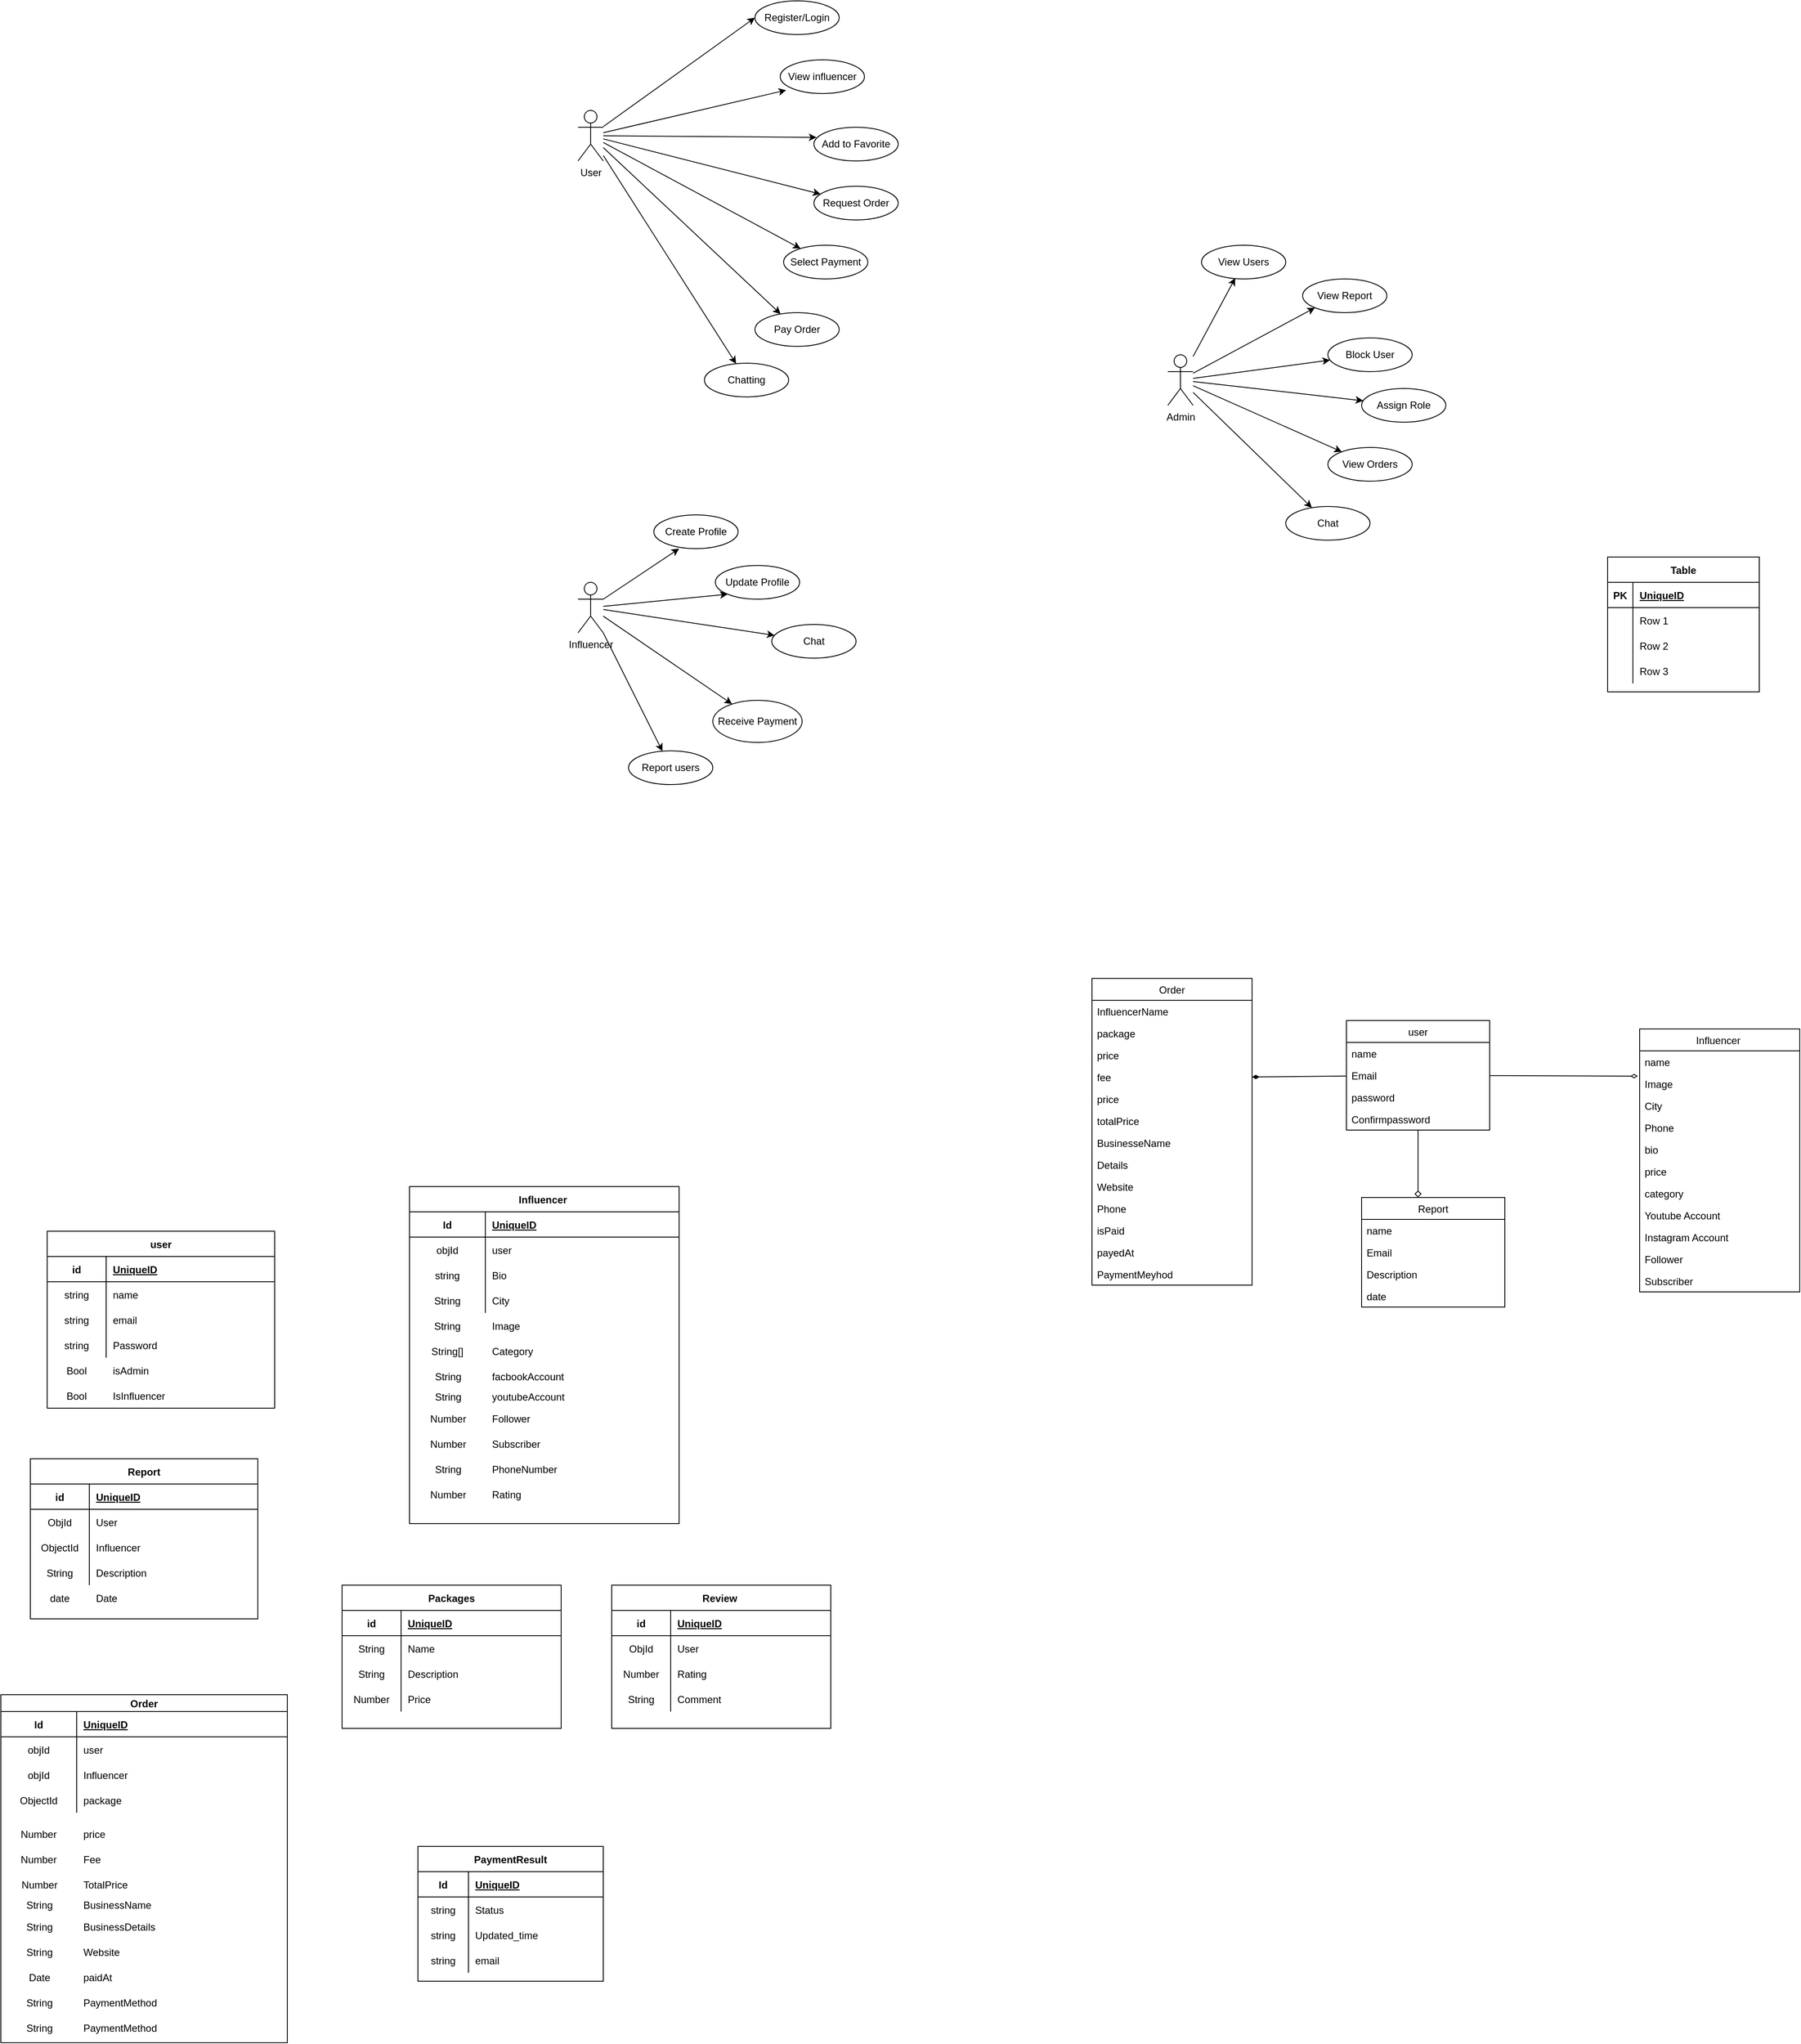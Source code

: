 <mxfile version="14.8.0" type="github">
  <diagram id="4VK42Dbmwc7l5CnfM7Ee" name="Page-1">
    <mxGraphModel dx="2728" dy="1100" grid="1" gridSize="10" guides="1" tooltips="1" connect="1" arrows="1" fold="1" page="1" pageScale="1" pageWidth="827" pageHeight="1169" math="0" shadow="0">
      <root>
        <mxCell id="0" />
        <mxCell id="1" parent="0" />
        <mxCell id="XOTThE4RcaoDm8LRYg5e-11" style="rounded=0;orthogonalLoop=1;jettySize=auto;html=1;entryX=0;entryY=0.5;entryDx=0;entryDy=0;" edge="1" parent="1" source="XOTThE4RcaoDm8LRYg5e-1" target="XOTThE4RcaoDm8LRYg5e-3">
          <mxGeometry relative="1" as="geometry" />
        </mxCell>
        <mxCell id="XOTThE4RcaoDm8LRYg5e-12" style="edgeStyle=none;rounded=0;orthogonalLoop=1;jettySize=auto;html=1;entryX=0.07;entryY=0.9;entryDx=0;entryDy=0;entryPerimeter=0;" edge="1" parent="1" source="XOTThE4RcaoDm8LRYg5e-1" target="XOTThE4RcaoDm8LRYg5e-4">
          <mxGeometry relative="1" as="geometry" />
        </mxCell>
        <mxCell id="XOTThE4RcaoDm8LRYg5e-13" style="edgeStyle=none;rounded=0;orthogonalLoop=1;jettySize=auto;html=1;entryX=0.03;entryY=0.3;entryDx=0;entryDy=0;entryPerimeter=0;" edge="1" parent="1" source="XOTThE4RcaoDm8LRYg5e-1" target="XOTThE4RcaoDm8LRYg5e-5">
          <mxGeometry relative="1" as="geometry" />
        </mxCell>
        <mxCell id="XOTThE4RcaoDm8LRYg5e-14" style="edgeStyle=none;rounded=0;orthogonalLoop=1;jettySize=auto;html=1;" edge="1" parent="1" source="XOTThE4RcaoDm8LRYg5e-1" target="XOTThE4RcaoDm8LRYg5e-6">
          <mxGeometry relative="1" as="geometry" />
        </mxCell>
        <mxCell id="XOTThE4RcaoDm8LRYg5e-15" style="edgeStyle=none;rounded=0;orthogonalLoop=1;jettySize=auto;html=1;" edge="1" parent="1" source="XOTThE4RcaoDm8LRYg5e-1" target="XOTThE4RcaoDm8LRYg5e-7">
          <mxGeometry relative="1" as="geometry" />
        </mxCell>
        <mxCell id="XOTThE4RcaoDm8LRYg5e-16" style="edgeStyle=none;rounded=0;orthogonalLoop=1;jettySize=auto;html=1;" edge="1" parent="1" source="XOTThE4RcaoDm8LRYg5e-1" target="XOTThE4RcaoDm8LRYg5e-9">
          <mxGeometry relative="1" as="geometry" />
        </mxCell>
        <mxCell id="XOTThE4RcaoDm8LRYg5e-17" style="edgeStyle=none;rounded=0;orthogonalLoop=1;jettySize=auto;html=1;" edge="1" parent="1" source="XOTThE4RcaoDm8LRYg5e-1" target="XOTThE4RcaoDm8LRYg5e-10">
          <mxGeometry relative="1" as="geometry" />
        </mxCell>
        <mxCell id="XOTThE4RcaoDm8LRYg5e-1" value="User" style="shape=umlActor;verticalLabelPosition=bottom;verticalAlign=top;html=1;outlineConnect=0;" vertex="1" parent="1">
          <mxGeometry x="120" y="320" width="30" height="60" as="geometry" />
        </mxCell>
        <mxCell id="XOTThE4RcaoDm8LRYg5e-3" value="Register/Login" style="ellipse;whiteSpace=wrap;html=1;align=center;" vertex="1" parent="1">
          <mxGeometry x="330" y="190" width="100" height="40" as="geometry" />
        </mxCell>
        <mxCell id="XOTThE4RcaoDm8LRYg5e-4" value="View influencer" style="ellipse;whiteSpace=wrap;html=1;align=center;" vertex="1" parent="1">
          <mxGeometry x="360" y="260" width="100" height="40" as="geometry" />
        </mxCell>
        <mxCell id="XOTThE4RcaoDm8LRYg5e-5" value="Add to Favorite" style="ellipse;whiteSpace=wrap;html=1;align=center;" vertex="1" parent="1">
          <mxGeometry x="400" y="340" width="100" height="40" as="geometry" />
        </mxCell>
        <mxCell id="XOTThE4RcaoDm8LRYg5e-6" value="Request Order" style="ellipse;whiteSpace=wrap;html=1;align=center;" vertex="1" parent="1">
          <mxGeometry x="400" y="410" width="100" height="40" as="geometry" />
        </mxCell>
        <mxCell id="XOTThE4RcaoDm8LRYg5e-7" value="Select Payment" style="ellipse;whiteSpace=wrap;html=1;align=center;" vertex="1" parent="1">
          <mxGeometry x="364" y="480" width="100" height="40" as="geometry" />
        </mxCell>
        <mxCell id="XOTThE4RcaoDm8LRYg5e-9" value="Pay Order" style="ellipse;whiteSpace=wrap;html=1;align=center;" vertex="1" parent="1">
          <mxGeometry x="330" y="560" width="100" height="40" as="geometry" />
        </mxCell>
        <mxCell id="XOTThE4RcaoDm8LRYg5e-10" value="Chatting" style="ellipse;whiteSpace=wrap;html=1;align=center;" vertex="1" parent="1">
          <mxGeometry x="270" y="620" width="100" height="40" as="geometry" />
        </mxCell>
        <mxCell id="XOTThE4RcaoDm8LRYg5e-26" style="edgeStyle=none;rounded=0;orthogonalLoop=1;jettySize=auto;html=1;" edge="1" parent="1" source="XOTThE4RcaoDm8LRYg5e-18">
          <mxGeometry relative="1" as="geometry">
            <mxPoint x="240" y="840" as="targetPoint" />
          </mxGeometry>
        </mxCell>
        <mxCell id="XOTThE4RcaoDm8LRYg5e-27" style="edgeStyle=none;rounded=0;orthogonalLoop=1;jettySize=auto;html=1;entryX=0;entryY=1;entryDx=0;entryDy=0;" edge="1" parent="1" source="XOTThE4RcaoDm8LRYg5e-18" target="XOTThE4RcaoDm8LRYg5e-22">
          <mxGeometry relative="1" as="geometry" />
        </mxCell>
        <mxCell id="XOTThE4RcaoDm8LRYg5e-28" style="edgeStyle=none;rounded=0;orthogonalLoop=1;jettySize=auto;html=1;" edge="1" parent="1" source="XOTThE4RcaoDm8LRYg5e-18" target="XOTThE4RcaoDm8LRYg5e-23">
          <mxGeometry relative="1" as="geometry" />
        </mxCell>
        <mxCell id="XOTThE4RcaoDm8LRYg5e-29" style="edgeStyle=none;rounded=0;orthogonalLoop=1;jettySize=auto;html=1;" edge="1" parent="1" source="XOTThE4RcaoDm8LRYg5e-18" target="XOTThE4RcaoDm8LRYg5e-24">
          <mxGeometry relative="1" as="geometry" />
        </mxCell>
        <mxCell id="XOTThE4RcaoDm8LRYg5e-30" style="edgeStyle=none;rounded=0;orthogonalLoop=1;jettySize=auto;html=1;" edge="1" parent="1" source="XOTThE4RcaoDm8LRYg5e-18" target="XOTThE4RcaoDm8LRYg5e-25">
          <mxGeometry relative="1" as="geometry" />
        </mxCell>
        <mxCell id="XOTThE4RcaoDm8LRYg5e-18" value="Influencer" style="shape=umlActor;verticalLabelPosition=bottom;verticalAlign=top;html=1;outlineConnect=0;" vertex="1" parent="1">
          <mxGeometry x="120" y="880" width="30" height="60" as="geometry" />
        </mxCell>
        <mxCell id="XOTThE4RcaoDm8LRYg5e-21" value="Create Profile" style="ellipse;whiteSpace=wrap;html=1;align=center;" vertex="1" parent="1">
          <mxGeometry x="210" y="800" width="100" height="40" as="geometry" />
        </mxCell>
        <mxCell id="XOTThE4RcaoDm8LRYg5e-22" value="Update Profile" style="ellipse;whiteSpace=wrap;html=1;align=center;" vertex="1" parent="1">
          <mxGeometry x="283" y="860" width="100" height="40" as="geometry" />
        </mxCell>
        <mxCell id="XOTThE4RcaoDm8LRYg5e-23" value="Chat" style="ellipse;whiteSpace=wrap;html=1;align=center;" vertex="1" parent="1">
          <mxGeometry x="350" y="930" width="100" height="40" as="geometry" />
        </mxCell>
        <mxCell id="XOTThE4RcaoDm8LRYg5e-24" value="Receive Payment" style="ellipse;whiteSpace=wrap;html=1;align=center;" vertex="1" parent="1">
          <mxGeometry x="280" y="1020" width="106" height="50" as="geometry" />
        </mxCell>
        <mxCell id="XOTThE4RcaoDm8LRYg5e-25" value="Report users" style="ellipse;whiteSpace=wrap;html=1;align=center;" vertex="1" parent="1">
          <mxGeometry x="180" y="1080" width="100" height="40" as="geometry" />
        </mxCell>
        <mxCell id="XOTThE4RcaoDm8LRYg5e-41" style="edgeStyle=none;rounded=0;orthogonalLoop=1;jettySize=auto;html=1;entryX=0.4;entryY=0.975;entryDx=0;entryDy=0;entryPerimeter=0;" edge="1" parent="1" source="XOTThE4RcaoDm8LRYg5e-33" target="XOTThE4RcaoDm8LRYg5e-34">
          <mxGeometry relative="1" as="geometry" />
        </mxCell>
        <mxCell id="XOTThE4RcaoDm8LRYg5e-42" style="edgeStyle=none;rounded=0;orthogonalLoop=1;jettySize=auto;html=1;entryX=0;entryY=1;entryDx=0;entryDy=0;" edge="1" parent="1" source="XOTThE4RcaoDm8LRYg5e-33" target="XOTThE4RcaoDm8LRYg5e-35">
          <mxGeometry relative="1" as="geometry" />
        </mxCell>
        <mxCell id="XOTThE4RcaoDm8LRYg5e-43" style="edgeStyle=none;rounded=0;orthogonalLoop=1;jettySize=auto;html=1;" edge="1" parent="1" source="XOTThE4RcaoDm8LRYg5e-33" target="XOTThE4RcaoDm8LRYg5e-36">
          <mxGeometry relative="1" as="geometry" />
        </mxCell>
        <mxCell id="XOTThE4RcaoDm8LRYg5e-44" style="edgeStyle=none;rounded=0;orthogonalLoop=1;jettySize=auto;html=1;" edge="1" parent="1" source="XOTThE4RcaoDm8LRYg5e-33" target="XOTThE4RcaoDm8LRYg5e-37">
          <mxGeometry relative="1" as="geometry" />
        </mxCell>
        <mxCell id="XOTThE4RcaoDm8LRYg5e-45" style="edgeStyle=none;rounded=0;orthogonalLoop=1;jettySize=auto;html=1;" edge="1" parent="1" source="XOTThE4RcaoDm8LRYg5e-33" target="XOTThE4RcaoDm8LRYg5e-38">
          <mxGeometry relative="1" as="geometry" />
        </mxCell>
        <mxCell id="XOTThE4RcaoDm8LRYg5e-46" style="edgeStyle=none;rounded=0;orthogonalLoop=1;jettySize=auto;html=1;" edge="1" parent="1" source="XOTThE4RcaoDm8LRYg5e-33" target="XOTThE4RcaoDm8LRYg5e-39">
          <mxGeometry relative="1" as="geometry" />
        </mxCell>
        <mxCell id="XOTThE4RcaoDm8LRYg5e-33" value="Admin" style="shape=umlActor;verticalLabelPosition=bottom;verticalAlign=top;html=1;outlineConnect=0;" vertex="1" parent="1">
          <mxGeometry x="820" y="610" width="30" height="60" as="geometry" />
        </mxCell>
        <mxCell id="XOTThE4RcaoDm8LRYg5e-34" value="View Users" style="ellipse;whiteSpace=wrap;html=1;align=center;" vertex="1" parent="1">
          <mxGeometry x="860" y="480" width="100" height="40" as="geometry" />
        </mxCell>
        <mxCell id="XOTThE4RcaoDm8LRYg5e-35" value="View Report" style="ellipse;whiteSpace=wrap;html=1;align=center;" vertex="1" parent="1">
          <mxGeometry x="980" y="520" width="100" height="40" as="geometry" />
        </mxCell>
        <mxCell id="XOTThE4RcaoDm8LRYg5e-36" value="Block User" style="ellipse;whiteSpace=wrap;html=1;align=center;" vertex="1" parent="1">
          <mxGeometry x="1010" y="590" width="100" height="40" as="geometry" />
        </mxCell>
        <mxCell id="XOTThE4RcaoDm8LRYg5e-37" value="Assign Role" style="ellipse;whiteSpace=wrap;html=1;align=center;" vertex="1" parent="1">
          <mxGeometry x="1050" y="650" width="100" height="40" as="geometry" />
        </mxCell>
        <mxCell id="XOTThE4RcaoDm8LRYg5e-38" value="View Orders" style="ellipse;whiteSpace=wrap;html=1;align=center;" vertex="1" parent="1">
          <mxGeometry x="1010" y="720" width="100" height="40" as="geometry" />
        </mxCell>
        <mxCell id="XOTThE4RcaoDm8LRYg5e-39" value="Chat" style="ellipse;whiteSpace=wrap;html=1;align=center;" vertex="1" parent="1">
          <mxGeometry x="960" y="790" width="100" height="40" as="geometry" />
        </mxCell>
        <mxCell id="XOTThE4RcaoDm8LRYg5e-110" style="edgeStyle=none;rounded=0;orthogonalLoop=1;jettySize=auto;html=1;entryX=0.394;entryY=0;entryDx=0;entryDy=0;entryPerimeter=0;endArrow=diamond;endFill=0;" edge="1" parent="1" source="XOTThE4RcaoDm8LRYg5e-47" target="XOTThE4RcaoDm8LRYg5e-89">
          <mxGeometry relative="1" as="geometry" />
        </mxCell>
        <mxCell id="XOTThE4RcaoDm8LRYg5e-47" value="user" style="swimlane;fontStyle=0;childLayout=stackLayout;horizontal=1;startSize=26;fillColor=none;horizontalStack=0;resizeParent=1;resizeParentMax=0;resizeLast=0;collapsible=1;marginBottom=0;" vertex="1" parent="1">
          <mxGeometry x="1032" y="1400" width="170" height="130" as="geometry" />
        </mxCell>
        <mxCell id="XOTThE4RcaoDm8LRYg5e-48" value="name" style="text;strokeColor=none;fillColor=none;align=left;verticalAlign=top;spacingLeft=4;spacingRight=4;overflow=hidden;rotatable=0;points=[[0,0.5],[1,0.5]];portConstraint=eastwest;" vertex="1" parent="XOTThE4RcaoDm8LRYg5e-47">
          <mxGeometry y="26" width="170" height="26" as="geometry" />
        </mxCell>
        <mxCell id="XOTThE4RcaoDm8LRYg5e-49" value="Email" style="text;strokeColor=none;fillColor=none;align=left;verticalAlign=top;spacingLeft=4;spacingRight=4;overflow=hidden;rotatable=0;points=[[0,0.5],[1,0.5]];portConstraint=eastwest;" vertex="1" parent="XOTThE4RcaoDm8LRYg5e-47">
          <mxGeometry y="52" width="170" height="26" as="geometry" />
        </mxCell>
        <mxCell id="XOTThE4RcaoDm8LRYg5e-50" value="password" style="text;strokeColor=none;fillColor=none;align=left;verticalAlign=top;spacingLeft=4;spacingRight=4;overflow=hidden;rotatable=0;points=[[0,0.5],[1,0.5]];portConstraint=eastwest;" vertex="1" parent="XOTThE4RcaoDm8LRYg5e-47">
          <mxGeometry y="78" width="170" height="26" as="geometry" />
        </mxCell>
        <mxCell id="XOTThE4RcaoDm8LRYg5e-51" value="Confirmpassword" style="text;strokeColor=none;fillColor=none;align=left;verticalAlign=top;spacingLeft=4;spacingRight=4;overflow=hidden;rotatable=0;points=[[0,0.5],[1,0.5]];portConstraint=eastwest;" vertex="1" parent="XOTThE4RcaoDm8LRYg5e-47">
          <mxGeometry y="104" width="170" height="26" as="geometry" />
        </mxCell>
        <mxCell id="XOTThE4RcaoDm8LRYg5e-52" value="Influencer " style="swimlane;fontStyle=0;childLayout=stackLayout;horizontal=1;startSize=26;fillColor=none;horizontalStack=0;resizeParent=1;resizeParentMax=0;resizeLast=0;collapsible=1;marginBottom=0;" vertex="1" parent="1">
          <mxGeometry x="1380" y="1410" width="190" height="312" as="geometry" />
        </mxCell>
        <mxCell id="XOTThE4RcaoDm8LRYg5e-53" value="name" style="text;strokeColor=none;fillColor=none;align=left;verticalAlign=top;spacingLeft=4;spacingRight=4;overflow=hidden;rotatable=0;points=[[0,0.5],[1,0.5]];portConstraint=eastwest;" vertex="1" parent="XOTThE4RcaoDm8LRYg5e-52">
          <mxGeometry y="26" width="190" height="26" as="geometry" />
        </mxCell>
        <mxCell id="XOTThE4RcaoDm8LRYg5e-54" value="Image" style="text;strokeColor=none;fillColor=none;align=left;verticalAlign=top;spacingLeft=4;spacingRight=4;overflow=hidden;rotatable=0;points=[[0,0.5],[1,0.5]];portConstraint=eastwest;" vertex="1" parent="XOTThE4RcaoDm8LRYg5e-52">
          <mxGeometry y="52" width="190" height="26" as="geometry" />
        </mxCell>
        <mxCell id="XOTThE4RcaoDm8LRYg5e-55" value="City" style="text;strokeColor=none;fillColor=none;align=left;verticalAlign=top;spacingLeft=4;spacingRight=4;overflow=hidden;rotatable=0;points=[[0,0.5],[1,0.5]];portConstraint=eastwest;" vertex="1" parent="XOTThE4RcaoDm8LRYg5e-52">
          <mxGeometry y="78" width="190" height="26" as="geometry" />
        </mxCell>
        <mxCell id="XOTThE4RcaoDm8LRYg5e-57" value="Phone" style="text;strokeColor=none;fillColor=none;align=left;verticalAlign=top;spacingLeft=4;spacingRight=4;overflow=hidden;rotatable=0;points=[[0,0.5],[1,0.5]];portConstraint=eastwest;" vertex="1" parent="XOTThE4RcaoDm8LRYg5e-52">
          <mxGeometry y="104" width="190" height="26" as="geometry" />
        </mxCell>
        <mxCell id="XOTThE4RcaoDm8LRYg5e-64" value="bio" style="text;strokeColor=none;fillColor=none;align=left;verticalAlign=top;spacingLeft=4;spacingRight=4;overflow=hidden;rotatable=0;points=[[0,0.5],[1,0.5]];portConstraint=eastwest;" vertex="1" parent="XOTThE4RcaoDm8LRYg5e-52">
          <mxGeometry y="130" width="190" height="26" as="geometry" />
        </mxCell>
        <mxCell id="XOTThE4RcaoDm8LRYg5e-56" value="price" style="text;strokeColor=none;fillColor=none;align=left;verticalAlign=top;spacingLeft=4;spacingRight=4;overflow=hidden;rotatable=0;points=[[0,0.5],[1,0.5]];portConstraint=eastwest;" vertex="1" parent="XOTThE4RcaoDm8LRYg5e-52">
          <mxGeometry y="156" width="190" height="26" as="geometry" />
        </mxCell>
        <mxCell id="XOTThE4RcaoDm8LRYg5e-65" value="category" style="text;strokeColor=none;fillColor=none;align=left;verticalAlign=top;spacingLeft=4;spacingRight=4;overflow=hidden;rotatable=0;points=[[0,0.5],[1,0.5]];portConstraint=eastwest;" vertex="1" parent="XOTThE4RcaoDm8LRYg5e-52">
          <mxGeometry y="182" width="190" height="26" as="geometry" />
        </mxCell>
        <mxCell id="XOTThE4RcaoDm8LRYg5e-67" value="Youtube Account" style="text;strokeColor=none;fillColor=none;align=left;verticalAlign=top;spacingLeft=4;spacingRight=4;overflow=hidden;rotatable=0;points=[[0,0.5],[1,0.5]];portConstraint=eastwest;" vertex="1" parent="XOTThE4RcaoDm8LRYg5e-52">
          <mxGeometry y="208" width="190" height="26" as="geometry" />
        </mxCell>
        <mxCell id="XOTThE4RcaoDm8LRYg5e-69" value="Instagram Account" style="text;strokeColor=none;fillColor=none;align=left;verticalAlign=top;spacingLeft=4;spacingRight=4;overflow=hidden;rotatable=0;points=[[0,0.5],[1,0.5]];portConstraint=eastwest;" vertex="1" parent="XOTThE4RcaoDm8LRYg5e-52">
          <mxGeometry y="234" width="190" height="26" as="geometry" />
        </mxCell>
        <mxCell id="XOTThE4RcaoDm8LRYg5e-68" value="Follower" style="text;strokeColor=none;fillColor=none;align=left;verticalAlign=top;spacingLeft=4;spacingRight=4;overflow=hidden;rotatable=0;points=[[0,0.5],[1,0.5]];portConstraint=eastwest;" vertex="1" parent="XOTThE4RcaoDm8LRYg5e-52">
          <mxGeometry y="260" width="190" height="26" as="geometry" />
        </mxCell>
        <mxCell id="XOTThE4RcaoDm8LRYg5e-66" value="Subscriber" style="text;strokeColor=none;fillColor=none;align=left;verticalAlign=top;spacingLeft=4;spacingRight=4;overflow=hidden;rotatable=0;points=[[0,0.5],[1,0.5]];portConstraint=eastwest;" vertex="1" parent="XOTThE4RcaoDm8LRYg5e-52">
          <mxGeometry y="286" width="190" height="26" as="geometry" />
        </mxCell>
        <mxCell id="XOTThE4RcaoDm8LRYg5e-70" value="Order" style="swimlane;fontStyle=0;childLayout=stackLayout;horizontal=1;startSize=26;fillColor=none;horizontalStack=0;resizeParent=1;resizeParentMax=0;resizeLast=0;collapsible=1;marginBottom=0;" vertex="1" parent="1">
          <mxGeometry x="730" y="1350" width="190" height="364" as="geometry" />
        </mxCell>
        <mxCell id="XOTThE4RcaoDm8LRYg5e-71" value="InfluencerName" style="text;strokeColor=none;fillColor=none;align=left;verticalAlign=top;spacingLeft=4;spacingRight=4;overflow=hidden;rotatable=0;points=[[0,0.5],[1,0.5]];portConstraint=eastwest;" vertex="1" parent="XOTThE4RcaoDm8LRYg5e-70">
          <mxGeometry y="26" width="190" height="26" as="geometry" />
        </mxCell>
        <mxCell id="XOTThE4RcaoDm8LRYg5e-72" value="package" style="text;strokeColor=none;fillColor=none;align=left;verticalAlign=top;spacingLeft=4;spacingRight=4;overflow=hidden;rotatable=0;points=[[0,0.5],[1,0.5]];portConstraint=eastwest;" vertex="1" parent="XOTThE4RcaoDm8LRYg5e-70">
          <mxGeometry y="52" width="190" height="26" as="geometry" />
        </mxCell>
        <mxCell id="XOTThE4RcaoDm8LRYg5e-73" value="price" style="text;strokeColor=none;fillColor=none;align=left;verticalAlign=top;spacingLeft=4;spacingRight=4;overflow=hidden;rotatable=0;points=[[0,0.5],[1,0.5]];portConstraint=eastwest;" vertex="1" parent="XOTThE4RcaoDm8LRYg5e-70">
          <mxGeometry y="78" width="190" height="26" as="geometry" />
        </mxCell>
        <mxCell id="XOTThE4RcaoDm8LRYg5e-74" value="fee" style="text;strokeColor=none;fillColor=none;align=left;verticalAlign=top;spacingLeft=4;spacingRight=4;overflow=hidden;rotatable=0;points=[[0,0.5],[1,0.5]];portConstraint=eastwest;" vertex="1" parent="XOTThE4RcaoDm8LRYg5e-70">
          <mxGeometry y="104" width="190" height="26" as="geometry" />
        </mxCell>
        <mxCell id="XOTThE4RcaoDm8LRYg5e-75" value="price" style="text;strokeColor=none;fillColor=none;align=left;verticalAlign=top;spacingLeft=4;spacingRight=4;overflow=hidden;rotatable=0;points=[[0,0.5],[1,0.5]];portConstraint=eastwest;" vertex="1" parent="XOTThE4RcaoDm8LRYg5e-70">
          <mxGeometry y="130" width="190" height="26" as="geometry" />
        </mxCell>
        <mxCell id="XOTThE4RcaoDm8LRYg5e-76" value="totalPrice" style="text;strokeColor=none;fillColor=none;align=left;verticalAlign=top;spacingLeft=4;spacingRight=4;overflow=hidden;rotatable=0;points=[[0,0.5],[1,0.5]];portConstraint=eastwest;" vertex="1" parent="XOTThE4RcaoDm8LRYg5e-70">
          <mxGeometry y="156" width="190" height="26" as="geometry" />
        </mxCell>
        <mxCell id="XOTThE4RcaoDm8LRYg5e-77" value="BusinesseName" style="text;strokeColor=none;fillColor=none;align=left;verticalAlign=top;spacingLeft=4;spacingRight=4;overflow=hidden;rotatable=0;points=[[0,0.5],[1,0.5]];portConstraint=eastwest;" vertex="1" parent="XOTThE4RcaoDm8LRYg5e-70">
          <mxGeometry y="182" width="190" height="26" as="geometry" />
        </mxCell>
        <mxCell id="XOTThE4RcaoDm8LRYg5e-78" value="Details" style="text;strokeColor=none;fillColor=none;align=left;verticalAlign=top;spacingLeft=4;spacingRight=4;overflow=hidden;rotatable=0;points=[[0,0.5],[1,0.5]];portConstraint=eastwest;" vertex="1" parent="XOTThE4RcaoDm8LRYg5e-70">
          <mxGeometry y="208" width="190" height="26" as="geometry" />
        </mxCell>
        <mxCell id="XOTThE4RcaoDm8LRYg5e-79" value="Website" style="text;strokeColor=none;fillColor=none;align=left;verticalAlign=top;spacingLeft=4;spacingRight=4;overflow=hidden;rotatable=0;points=[[0,0.5],[1,0.5]];portConstraint=eastwest;" vertex="1" parent="XOTThE4RcaoDm8LRYg5e-70">
          <mxGeometry y="234" width="190" height="26" as="geometry" />
        </mxCell>
        <mxCell id="XOTThE4RcaoDm8LRYg5e-80" value="Phone" style="text;strokeColor=none;fillColor=none;align=left;verticalAlign=top;spacingLeft=4;spacingRight=4;overflow=hidden;rotatable=0;points=[[0,0.5],[1,0.5]];portConstraint=eastwest;" vertex="1" parent="XOTThE4RcaoDm8LRYg5e-70">
          <mxGeometry y="260" width="190" height="26" as="geometry" />
        </mxCell>
        <mxCell id="XOTThE4RcaoDm8LRYg5e-82" value="isPaid" style="text;strokeColor=none;fillColor=none;align=left;verticalAlign=top;spacingLeft=4;spacingRight=4;overflow=hidden;rotatable=0;points=[[0,0.5],[1,0.5]];portConstraint=eastwest;" vertex="1" parent="XOTThE4RcaoDm8LRYg5e-70">
          <mxGeometry y="286" width="190" height="26" as="geometry" />
        </mxCell>
        <mxCell id="XOTThE4RcaoDm8LRYg5e-83" value="payedAt" style="text;strokeColor=none;fillColor=none;align=left;verticalAlign=top;spacingLeft=4;spacingRight=4;overflow=hidden;rotatable=0;points=[[0,0.5],[1,0.5]];portConstraint=eastwest;" vertex="1" parent="XOTThE4RcaoDm8LRYg5e-70">
          <mxGeometry y="312" width="190" height="26" as="geometry" />
        </mxCell>
        <mxCell id="XOTThE4RcaoDm8LRYg5e-81" value="PaymentMeyhod" style="text;strokeColor=none;fillColor=none;align=left;verticalAlign=top;spacingLeft=4;spacingRight=4;overflow=hidden;rotatable=0;points=[[0,0.5],[1,0.5]];portConstraint=eastwest;" vertex="1" parent="XOTThE4RcaoDm8LRYg5e-70">
          <mxGeometry y="338" width="190" height="26" as="geometry" />
        </mxCell>
        <mxCell id="XOTThE4RcaoDm8LRYg5e-89" value="Report" style="swimlane;fontStyle=0;childLayout=stackLayout;horizontal=1;startSize=26;fillColor=none;horizontalStack=0;resizeParent=1;resizeParentMax=0;resizeLast=0;collapsible=1;marginBottom=0;" vertex="1" parent="1">
          <mxGeometry x="1050" y="1610" width="170" height="130" as="geometry" />
        </mxCell>
        <mxCell id="XOTThE4RcaoDm8LRYg5e-90" value="name" style="text;strokeColor=none;fillColor=none;align=left;verticalAlign=top;spacingLeft=4;spacingRight=4;overflow=hidden;rotatable=0;points=[[0,0.5],[1,0.5]];portConstraint=eastwest;" vertex="1" parent="XOTThE4RcaoDm8LRYg5e-89">
          <mxGeometry y="26" width="170" height="26" as="geometry" />
        </mxCell>
        <mxCell id="XOTThE4RcaoDm8LRYg5e-91" value="Email" style="text;strokeColor=none;fillColor=none;align=left;verticalAlign=top;spacingLeft=4;spacingRight=4;overflow=hidden;rotatable=0;points=[[0,0.5],[1,0.5]];portConstraint=eastwest;" vertex="1" parent="XOTThE4RcaoDm8LRYg5e-89">
          <mxGeometry y="52" width="170" height="26" as="geometry" />
        </mxCell>
        <mxCell id="XOTThE4RcaoDm8LRYg5e-92" value="Description " style="text;strokeColor=none;fillColor=none;align=left;verticalAlign=top;spacingLeft=4;spacingRight=4;overflow=hidden;rotatable=0;points=[[0,0.5],[1,0.5]];portConstraint=eastwest;" vertex="1" parent="XOTThE4RcaoDm8LRYg5e-89">
          <mxGeometry y="78" width="170" height="26" as="geometry" />
        </mxCell>
        <mxCell id="XOTThE4RcaoDm8LRYg5e-93" value="date" style="text;strokeColor=none;fillColor=none;align=left;verticalAlign=top;spacingLeft=4;spacingRight=4;overflow=hidden;rotatable=0;points=[[0,0.5],[1,0.5]];portConstraint=eastwest;" vertex="1" parent="XOTThE4RcaoDm8LRYg5e-89">
          <mxGeometry y="104" width="170" height="26" as="geometry" />
        </mxCell>
        <mxCell id="XOTThE4RcaoDm8LRYg5e-94" value="Table" style="shape=table;startSize=30;container=1;collapsible=1;childLayout=tableLayout;fixedRows=1;rowLines=0;fontStyle=1;align=center;resizeLast=1;" vertex="1" parent="1">
          <mxGeometry x="1342" y="850" width="180" height="160" as="geometry" />
        </mxCell>
        <mxCell id="XOTThE4RcaoDm8LRYg5e-95" value="" style="shape=partialRectangle;collapsible=0;dropTarget=0;pointerEvents=0;fillColor=none;top=0;left=0;bottom=1;right=0;points=[[0,0.5],[1,0.5]];portConstraint=eastwest;" vertex="1" parent="XOTThE4RcaoDm8LRYg5e-94">
          <mxGeometry y="30" width="180" height="30" as="geometry" />
        </mxCell>
        <mxCell id="XOTThE4RcaoDm8LRYg5e-96" value="PK" style="shape=partialRectangle;connectable=0;fillColor=none;top=0;left=0;bottom=0;right=0;fontStyle=1;overflow=hidden;" vertex="1" parent="XOTThE4RcaoDm8LRYg5e-95">
          <mxGeometry width="30" height="30" as="geometry" />
        </mxCell>
        <mxCell id="XOTThE4RcaoDm8LRYg5e-97" value="UniqueID" style="shape=partialRectangle;connectable=0;fillColor=none;top=0;left=0;bottom=0;right=0;align=left;spacingLeft=6;fontStyle=5;overflow=hidden;" vertex="1" parent="XOTThE4RcaoDm8LRYg5e-95">
          <mxGeometry x="30" width="150" height="30" as="geometry" />
        </mxCell>
        <mxCell id="XOTThE4RcaoDm8LRYg5e-98" value="" style="shape=partialRectangle;collapsible=0;dropTarget=0;pointerEvents=0;fillColor=none;top=0;left=0;bottom=0;right=0;points=[[0,0.5],[1,0.5]];portConstraint=eastwest;" vertex="1" parent="XOTThE4RcaoDm8LRYg5e-94">
          <mxGeometry y="60" width="180" height="30" as="geometry" />
        </mxCell>
        <mxCell id="XOTThE4RcaoDm8LRYg5e-99" value="" style="shape=partialRectangle;connectable=0;fillColor=none;top=0;left=0;bottom=0;right=0;editable=1;overflow=hidden;" vertex="1" parent="XOTThE4RcaoDm8LRYg5e-98">
          <mxGeometry width="30" height="30" as="geometry" />
        </mxCell>
        <mxCell id="XOTThE4RcaoDm8LRYg5e-100" value="Row 1" style="shape=partialRectangle;connectable=0;fillColor=none;top=0;left=0;bottom=0;right=0;align=left;spacingLeft=6;overflow=hidden;" vertex="1" parent="XOTThE4RcaoDm8LRYg5e-98">
          <mxGeometry x="30" width="150" height="30" as="geometry" />
        </mxCell>
        <mxCell id="XOTThE4RcaoDm8LRYg5e-101" value="" style="shape=partialRectangle;collapsible=0;dropTarget=0;pointerEvents=0;fillColor=none;top=0;left=0;bottom=0;right=0;points=[[0,0.5],[1,0.5]];portConstraint=eastwest;" vertex="1" parent="XOTThE4RcaoDm8LRYg5e-94">
          <mxGeometry y="90" width="180" height="30" as="geometry" />
        </mxCell>
        <mxCell id="XOTThE4RcaoDm8LRYg5e-102" value="" style="shape=partialRectangle;connectable=0;fillColor=none;top=0;left=0;bottom=0;right=0;editable=1;overflow=hidden;" vertex="1" parent="XOTThE4RcaoDm8LRYg5e-101">
          <mxGeometry width="30" height="30" as="geometry" />
        </mxCell>
        <mxCell id="XOTThE4RcaoDm8LRYg5e-103" value="Row 2" style="shape=partialRectangle;connectable=0;fillColor=none;top=0;left=0;bottom=0;right=0;align=left;spacingLeft=6;overflow=hidden;" vertex="1" parent="XOTThE4RcaoDm8LRYg5e-101">
          <mxGeometry x="30" width="150" height="30" as="geometry" />
        </mxCell>
        <mxCell id="XOTThE4RcaoDm8LRYg5e-104" value="" style="shape=partialRectangle;collapsible=0;dropTarget=0;pointerEvents=0;fillColor=none;top=0;left=0;bottom=0;right=0;points=[[0,0.5],[1,0.5]];portConstraint=eastwest;" vertex="1" parent="XOTThE4RcaoDm8LRYg5e-94">
          <mxGeometry y="120" width="180" height="30" as="geometry" />
        </mxCell>
        <mxCell id="XOTThE4RcaoDm8LRYg5e-105" value="" style="shape=partialRectangle;connectable=0;fillColor=none;top=0;left=0;bottom=0;right=0;editable=1;overflow=hidden;" vertex="1" parent="XOTThE4RcaoDm8LRYg5e-104">
          <mxGeometry width="30" height="30" as="geometry" />
        </mxCell>
        <mxCell id="XOTThE4RcaoDm8LRYg5e-106" value="Row 3" style="shape=partialRectangle;connectable=0;fillColor=none;top=0;left=0;bottom=0;right=0;align=left;spacingLeft=6;overflow=hidden;" vertex="1" parent="XOTThE4RcaoDm8LRYg5e-104">
          <mxGeometry x="30" width="150" height="30" as="geometry" />
        </mxCell>
        <mxCell id="XOTThE4RcaoDm8LRYg5e-111" style="edgeStyle=none;rounded=0;orthogonalLoop=1;jettySize=auto;html=1;entryX=-0.011;entryY=0.154;entryDx=0;entryDy=0;entryPerimeter=0;endArrow=diamondThin;endFill=0;" edge="1" parent="1" source="XOTThE4RcaoDm8LRYg5e-49" target="XOTThE4RcaoDm8LRYg5e-54">
          <mxGeometry relative="1" as="geometry" />
        </mxCell>
        <mxCell id="XOTThE4RcaoDm8LRYg5e-112" style="edgeStyle=none;rounded=0;orthogonalLoop=1;jettySize=auto;html=1;entryX=1;entryY=0.5;entryDx=0;entryDy=0;endArrow=diamondThin;endFill=1;" edge="1" parent="1" source="XOTThE4RcaoDm8LRYg5e-49" target="XOTThE4RcaoDm8LRYg5e-74">
          <mxGeometry relative="1" as="geometry" />
        </mxCell>
        <mxCell id="XOTThE4RcaoDm8LRYg5e-118" value="user" style="shape=table;startSize=30;container=1;collapsible=1;childLayout=tableLayout;fixedRows=1;rowLines=0;fontStyle=1;align=center;resizeLast=1;" vertex="1" parent="1">
          <mxGeometry x="-510" y="1650" width="270" height="210" as="geometry" />
        </mxCell>
        <mxCell id="XOTThE4RcaoDm8LRYg5e-119" value="" style="shape=partialRectangle;collapsible=0;dropTarget=0;pointerEvents=0;fillColor=none;top=0;left=0;bottom=1;right=0;points=[[0,0.5],[1,0.5]];portConstraint=eastwest;" vertex="1" parent="XOTThE4RcaoDm8LRYg5e-118">
          <mxGeometry y="30" width="270" height="30" as="geometry" />
        </mxCell>
        <mxCell id="XOTThE4RcaoDm8LRYg5e-120" value="id" style="shape=partialRectangle;connectable=0;fillColor=none;top=0;left=0;bottom=0;right=0;fontStyle=1;overflow=hidden;" vertex="1" parent="XOTThE4RcaoDm8LRYg5e-119">
          <mxGeometry width="70" height="30" as="geometry" />
        </mxCell>
        <mxCell id="XOTThE4RcaoDm8LRYg5e-121" value="UniqueID" style="shape=partialRectangle;connectable=0;fillColor=none;top=0;left=0;bottom=0;right=0;align=left;spacingLeft=6;fontStyle=5;overflow=hidden;" vertex="1" parent="XOTThE4RcaoDm8LRYg5e-119">
          <mxGeometry x="70" width="200" height="30" as="geometry" />
        </mxCell>
        <mxCell id="XOTThE4RcaoDm8LRYg5e-122" value="" style="shape=partialRectangle;collapsible=0;dropTarget=0;pointerEvents=0;fillColor=none;top=0;left=0;bottom=0;right=0;points=[[0,0.5],[1,0.5]];portConstraint=eastwest;" vertex="1" parent="XOTThE4RcaoDm8LRYg5e-118">
          <mxGeometry y="60" width="270" height="30" as="geometry" />
        </mxCell>
        <mxCell id="XOTThE4RcaoDm8LRYg5e-123" value="string" style="shape=partialRectangle;connectable=0;fillColor=none;top=0;left=0;bottom=0;right=0;editable=1;overflow=hidden;" vertex="1" parent="XOTThE4RcaoDm8LRYg5e-122">
          <mxGeometry width="70" height="30" as="geometry" />
        </mxCell>
        <mxCell id="XOTThE4RcaoDm8LRYg5e-124" value="name" style="shape=partialRectangle;connectable=0;fillColor=none;top=0;left=0;bottom=0;right=0;align=left;spacingLeft=6;overflow=hidden;" vertex="1" parent="XOTThE4RcaoDm8LRYg5e-122">
          <mxGeometry x="70" width="200" height="30" as="geometry" />
        </mxCell>
        <mxCell id="XOTThE4RcaoDm8LRYg5e-125" value="" style="shape=partialRectangle;collapsible=0;dropTarget=0;pointerEvents=0;fillColor=none;top=0;left=0;bottom=0;right=0;points=[[0,0.5],[1,0.5]];portConstraint=eastwest;" vertex="1" parent="XOTThE4RcaoDm8LRYg5e-118">
          <mxGeometry y="90" width="270" height="30" as="geometry" />
        </mxCell>
        <mxCell id="XOTThE4RcaoDm8LRYg5e-126" value="string" style="shape=partialRectangle;connectable=0;fillColor=none;top=0;left=0;bottom=0;right=0;editable=1;overflow=hidden;" vertex="1" parent="XOTThE4RcaoDm8LRYg5e-125">
          <mxGeometry width="70" height="30" as="geometry" />
        </mxCell>
        <mxCell id="XOTThE4RcaoDm8LRYg5e-127" value="email" style="shape=partialRectangle;connectable=0;fillColor=none;top=0;left=0;bottom=0;right=0;align=left;spacingLeft=6;overflow=hidden;" vertex="1" parent="XOTThE4RcaoDm8LRYg5e-125">
          <mxGeometry x="70" width="200" height="30" as="geometry" />
        </mxCell>
        <mxCell id="XOTThE4RcaoDm8LRYg5e-128" value="" style="shape=partialRectangle;collapsible=0;dropTarget=0;pointerEvents=0;fillColor=none;top=0;left=0;bottom=0;right=0;points=[[0,0.5],[1,0.5]];portConstraint=eastwest;" vertex="1" parent="XOTThE4RcaoDm8LRYg5e-118">
          <mxGeometry y="120" width="270" height="30" as="geometry" />
        </mxCell>
        <mxCell id="XOTThE4RcaoDm8LRYg5e-129" value="string" style="shape=partialRectangle;connectable=0;fillColor=none;top=0;left=0;bottom=0;right=0;editable=1;overflow=hidden;" vertex="1" parent="XOTThE4RcaoDm8LRYg5e-128">
          <mxGeometry width="70" height="30" as="geometry" />
        </mxCell>
        <mxCell id="XOTThE4RcaoDm8LRYg5e-130" value="Password " style="shape=partialRectangle;connectable=0;fillColor=none;top=0;left=0;bottom=0;right=0;align=left;spacingLeft=6;overflow=hidden;" vertex="1" parent="XOTThE4RcaoDm8LRYg5e-128">
          <mxGeometry x="70" width="200" height="30" as="geometry" />
        </mxCell>
        <mxCell id="XOTThE4RcaoDm8LRYg5e-131" value="" style="shape=partialRectangle;collapsible=0;dropTarget=0;pointerEvents=0;fillColor=none;top=0;left=0;bottom=0;right=0;points=[[0,0.5],[1,0.5]];portConstraint=eastwest;" vertex="1" parent="1">
          <mxGeometry x="-510" y="1800" width="260" height="30" as="geometry" />
        </mxCell>
        <mxCell id="XOTThE4RcaoDm8LRYg5e-132" value="Bool" style="shape=partialRectangle;connectable=0;fillColor=none;top=0;left=0;bottom=0;right=0;editable=1;overflow=hidden;" vertex="1" parent="XOTThE4RcaoDm8LRYg5e-131">
          <mxGeometry width="70" height="30" as="geometry" />
        </mxCell>
        <mxCell id="XOTThE4RcaoDm8LRYg5e-133" value="isAdmin" style="shape=partialRectangle;connectable=0;fillColor=none;top=0;left=0;bottom=0;right=0;align=left;spacingLeft=6;overflow=hidden;" vertex="1" parent="XOTThE4RcaoDm8LRYg5e-131">
          <mxGeometry x="70" width="190" height="30" as="geometry" />
        </mxCell>
        <mxCell id="XOTThE4RcaoDm8LRYg5e-134" value="" style="shape=partialRectangle;collapsible=0;dropTarget=0;pointerEvents=0;fillColor=none;top=0;left=0;bottom=0;right=0;points=[[0,0.5],[1,0.5]];portConstraint=eastwest;" vertex="1" parent="1">
          <mxGeometry x="-510" y="1830" width="260" height="30" as="geometry" />
        </mxCell>
        <mxCell id="XOTThE4RcaoDm8LRYg5e-135" value="Bool" style="shape=partialRectangle;connectable=0;fillColor=none;top=0;left=0;bottom=0;right=0;editable=1;overflow=hidden;" vertex="1" parent="XOTThE4RcaoDm8LRYg5e-134">
          <mxGeometry width="70" height="30" as="geometry" />
        </mxCell>
        <mxCell id="XOTThE4RcaoDm8LRYg5e-136" value="IsInfluencer " style="shape=partialRectangle;connectable=0;fillColor=none;top=0;left=0;bottom=0;right=0;align=left;spacingLeft=6;overflow=hidden;" vertex="1" parent="XOTThE4RcaoDm8LRYg5e-134">
          <mxGeometry x="70" width="190" height="30" as="geometry" />
        </mxCell>
        <mxCell id="XOTThE4RcaoDm8LRYg5e-137" value="Packages" style="shape=table;startSize=30;container=1;collapsible=1;childLayout=tableLayout;fixedRows=1;rowLines=0;fontStyle=1;align=center;resizeLast=1;" vertex="1" parent="1">
          <mxGeometry x="-160" y="2070" width="260" height="170" as="geometry" />
        </mxCell>
        <mxCell id="XOTThE4RcaoDm8LRYg5e-138" value="" style="shape=partialRectangle;collapsible=0;dropTarget=0;pointerEvents=0;fillColor=none;top=0;left=0;bottom=1;right=0;points=[[0,0.5],[1,0.5]];portConstraint=eastwest;" vertex="1" parent="XOTThE4RcaoDm8LRYg5e-137">
          <mxGeometry y="30" width="260" height="30" as="geometry" />
        </mxCell>
        <mxCell id="XOTThE4RcaoDm8LRYg5e-139" value="id" style="shape=partialRectangle;connectable=0;fillColor=none;top=0;left=0;bottom=0;right=0;fontStyle=1;overflow=hidden;" vertex="1" parent="XOTThE4RcaoDm8LRYg5e-138">
          <mxGeometry width="70" height="30" as="geometry" />
        </mxCell>
        <mxCell id="XOTThE4RcaoDm8LRYg5e-140" value="UniqueID" style="shape=partialRectangle;connectable=0;fillColor=none;top=0;left=0;bottom=0;right=0;align=left;spacingLeft=6;fontStyle=5;overflow=hidden;" vertex="1" parent="XOTThE4RcaoDm8LRYg5e-138">
          <mxGeometry x="70" width="190" height="30" as="geometry" />
        </mxCell>
        <mxCell id="XOTThE4RcaoDm8LRYg5e-141" value="" style="shape=partialRectangle;collapsible=0;dropTarget=0;pointerEvents=0;fillColor=none;top=0;left=0;bottom=0;right=0;points=[[0,0.5],[1,0.5]];portConstraint=eastwest;" vertex="1" parent="XOTThE4RcaoDm8LRYg5e-137">
          <mxGeometry y="60" width="260" height="30" as="geometry" />
        </mxCell>
        <mxCell id="XOTThE4RcaoDm8LRYg5e-142" value="String" style="shape=partialRectangle;connectable=0;fillColor=none;top=0;left=0;bottom=0;right=0;editable=1;overflow=hidden;" vertex="1" parent="XOTThE4RcaoDm8LRYg5e-141">
          <mxGeometry width="70" height="30" as="geometry" />
        </mxCell>
        <mxCell id="XOTThE4RcaoDm8LRYg5e-143" value="Name" style="shape=partialRectangle;connectable=0;fillColor=none;top=0;left=0;bottom=0;right=0;align=left;spacingLeft=6;overflow=hidden;" vertex="1" parent="XOTThE4RcaoDm8LRYg5e-141">
          <mxGeometry x="70" width="190" height="30" as="geometry" />
        </mxCell>
        <mxCell id="XOTThE4RcaoDm8LRYg5e-144" value="" style="shape=partialRectangle;collapsible=0;dropTarget=0;pointerEvents=0;fillColor=none;top=0;left=0;bottom=0;right=0;points=[[0,0.5],[1,0.5]];portConstraint=eastwest;" vertex="1" parent="XOTThE4RcaoDm8LRYg5e-137">
          <mxGeometry y="90" width="260" height="30" as="geometry" />
        </mxCell>
        <mxCell id="XOTThE4RcaoDm8LRYg5e-145" value="String" style="shape=partialRectangle;connectable=0;fillColor=none;top=0;left=0;bottom=0;right=0;editable=1;overflow=hidden;" vertex="1" parent="XOTThE4RcaoDm8LRYg5e-144">
          <mxGeometry width="70" height="30" as="geometry" />
        </mxCell>
        <mxCell id="XOTThE4RcaoDm8LRYg5e-146" value="Description " style="shape=partialRectangle;connectable=0;fillColor=none;top=0;left=0;bottom=0;right=0;align=left;spacingLeft=6;overflow=hidden;" vertex="1" parent="XOTThE4RcaoDm8LRYg5e-144">
          <mxGeometry x="70" width="190" height="30" as="geometry" />
        </mxCell>
        <mxCell id="XOTThE4RcaoDm8LRYg5e-147" value="" style="shape=partialRectangle;collapsible=0;dropTarget=0;pointerEvents=0;fillColor=none;top=0;left=0;bottom=0;right=0;points=[[0,0.5],[1,0.5]];portConstraint=eastwest;" vertex="1" parent="XOTThE4RcaoDm8LRYg5e-137">
          <mxGeometry y="120" width="260" height="30" as="geometry" />
        </mxCell>
        <mxCell id="XOTThE4RcaoDm8LRYg5e-148" value="Number" style="shape=partialRectangle;connectable=0;fillColor=none;top=0;left=0;bottom=0;right=0;editable=1;overflow=hidden;" vertex="1" parent="XOTThE4RcaoDm8LRYg5e-147">
          <mxGeometry width="70" height="30" as="geometry" />
        </mxCell>
        <mxCell id="XOTThE4RcaoDm8LRYg5e-149" value="Price" style="shape=partialRectangle;connectable=0;fillColor=none;top=0;left=0;bottom=0;right=0;align=left;spacingLeft=6;overflow=hidden;" vertex="1" parent="XOTThE4RcaoDm8LRYg5e-147">
          <mxGeometry x="70" width="190" height="30" as="geometry" />
        </mxCell>
        <mxCell id="XOTThE4RcaoDm8LRYg5e-156" value="Influencer " style="shape=table;startSize=30;container=1;collapsible=1;childLayout=tableLayout;fixedRows=1;rowLines=0;fontStyle=1;align=center;resizeLast=1;" vertex="1" parent="1">
          <mxGeometry x="-80" y="1597" width="320" height="400" as="geometry" />
        </mxCell>
        <mxCell id="XOTThE4RcaoDm8LRYg5e-157" value="" style="shape=partialRectangle;collapsible=0;dropTarget=0;pointerEvents=0;fillColor=none;top=0;left=0;bottom=1;right=0;points=[[0,0.5],[1,0.5]];portConstraint=eastwest;" vertex="1" parent="XOTThE4RcaoDm8LRYg5e-156">
          <mxGeometry y="30" width="320" height="30" as="geometry" />
        </mxCell>
        <mxCell id="XOTThE4RcaoDm8LRYg5e-158" value="Id" style="shape=partialRectangle;connectable=0;fillColor=none;top=0;left=0;bottom=0;right=0;fontStyle=1;overflow=hidden;" vertex="1" parent="XOTThE4RcaoDm8LRYg5e-157">
          <mxGeometry width="90" height="30" as="geometry" />
        </mxCell>
        <mxCell id="XOTThE4RcaoDm8LRYg5e-159" value="UniqueID" style="shape=partialRectangle;connectable=0;fillColor=none;top=0;left=0;bottom=0;right=0;align=left;spacingLeft=6;fontStyle=5;overflow=hidden;" vertex="1" parent="XOTThE4RcaoDm8LRYg5e-157">
          <mxGeometry x="90" width="230" height="30" as="geometry" />
        </mxCell>
        <mxCell id="XOTThE4RcaoDm8LRYg5e-160" value="" style="shape=partialRectangle;collapsible=0;dropTarget=0;pointerEvents=0;fillColor=none;top=0;left=0;bottom=0;right=0;points=[[0,0.5],[1,0.5]];portConstraint=eastwest;" vertex="1" parent="XOTThE4RcaoDm8LRYg5e-156">
          <mxGeometry y="60" width="320" height="30" as="geometry" />
        </mxCell>
        <mxCell id="XOTThE4RcaoDm8LRYg5e-161" value="objId" style="shape=partialRectangle;connectable=0;fillColor=none;top=0;left=0;bottom=0;right=0;editable=1;overflow=hidden;" vertex="1" parent="XOTThE4RcaoDm8LRYg5e-160">
          <mxGeometry width="90" height="30" as="geometry" />
        </mxCell>
        <mxCell id="XOTThE4RcaoDm8LRYg5e-162" value="user" style="shape=partialRectangle;connectable=0;fillColor=none;top=0;left=0;bottom=0;right=0;align=left;spacingLeft=6;overflow=hidden;" vertex="1" parent="XOTThE4RcaoDm8LRYg5e-160">
          <mxGeometry x="90" width="230" height="30" as="geometry" />
        </mxCell>
        <mxCell id="XOTThE4RcaoDm8LRYg5e-163" value="" style="shape=partialRectangle;collapsible=0;dropTarget=0;pointerEvents=0;fillColor=none;top=0;left=0;bottom=0;right=0;points=[[0,0.5],[1,0.5]];portConstraint=eastwest;" vertex="1" parent="XOTThE4RcaoDm8LRYg5e-156">
          <mxGeometry y="90" width="320" height="30" as="geometry" />
        </mxCell>
        <mxCell id="XOTThE4RcaoDm8LRYg5e-164" value="string" style="shape=partialRectangle;connectable=0;fillColor=none;top=0;left=0;bottom=0;right=0;editable=1;overflow=hidden;" vertex="1" parent="XOTThE4RcaoDm8LRYg5e-163">
          <mxGeometry width="90" height="30" as="geometry" />
        </mxCell>
        <mxCell id="XOTThE4RcaoDm8LRYg5e-165" value="Bio" style="shape=partialRectangle;connectable=0;fillColor=none;top=0;left=0;bottom=0;right=0;align=left;spacingLeft=6;overflow=hidden;" vertex="1" parent="XOTThE4RcaoDm8LRYg5e-163">
          <mxGeometry x="90" width="230" height="30" as="geometry" />
        </mxCell>
        <mxCell id="XOTThE4RcaoDm8LRYg5e-166" value="" style="shape=partialRectangle;collapsible=0;dropTarget=0;pointerEvents=0;fillColor=none;top=0;left=0;bottom=0;right=0;points=[[0,0.5],[1,0.5]];portConstraint=eastwest;" vertex="1" parent="XOTThE4RcaoDm8LRYg5e-156">
          <mxGeometry y="120" width="320" height="30" as="geometry" />
        </mxCell>
        <mxCell id="XOTThE4RcaoDm8LRYg5e-167" value="String" style="shape=partialRectangle;connectable=0;fillColor=none;top=0;left=0;bottom=0;right=0;editable=1;overflow=hidden;" vertex="1" parent="XOTThE4RcaoDm8LRYg5e-166">
          <mxGeometry width="90" height="30" as="geometry" />
        </mxCell>
        <mxCell id="XOTThE4RcaoDm8LRYg5e-168" value="City" style="shape=partialRectangle;connectable=0;fillColor=none;top=0;left=0;bottom=0;right=0;align=left;spacingLeft=6;overflow=hidden;" vertex="1" parent="XOTThE4RcaoDm8LRYg5e-166">
          <mxGeometry x="90" width="230" height="30" as="geometry" />
        </mxCell>
        <mxCell id="XOTThE4RcaoDm8LRYg5e-169" value="" style="shape=partialRectangle;collapsible=0;dropTarget=0;pointerEvents=0;fillColor=none;top=0;left=0;bottom=0;right=0;points=[[0,0.5],[1,0.5]];portConstraint=eastwest;" vertex="1" parent="1">
          <mxGeometry x="-80" y="1747" width="320" height="30" as="geometry" />
        </mxCell>
        <mxCell id="XOTThE4RcaoDm8LRYg5e-170" value="String" style="shape=partialRectangle;connectable=0;fillColor=none;top=0;left=0;bottom=0;right=0;editable=1;overflow=hidden;" vertex="1" parent="XOTThE4RcaoDm8LRYg5e-169">
          <mxGeometry width="90" height="30" as="geometry" />
        </mxCell>
        <mxCell id="XOTThE4RcaoDm8LRYg5e-171" value="Image" style="shape=partialRectangle;connectable=0;fillColor=none;top=0;left=0;bottom=0;right=0;align=left;spacingLeft=6;overflow=hidden;" vertex="1" parent="XOTThE4RcaoDm8LRYg5e-169">
          <mxGeometry x="90" width="230" height="30" as="geometry" />
        </mxCell>
        <mxCell id="XOTThE4RcaoDm8LRYg5e-172" value="" style="shape=partialRectangle;collapsible=0;dropTarget=0;pointerEvents=0;fillColor=none;top=0;left=0;bottom=0;right=0;points=[[0,0.5],[1,0.5]];portConstraint=eastwest;" vertex="1" parent="1">
          <mxGeometry x="-80" y="1777" width="320" height="30" as="geometry" />
        </mxCell>
        <mxCell id="XOTThE4RcaoDm8LRYg5e-173" value="String[]" style="shape=partialRectangle;connectable=0;fillColor=none;top=0;left=0;bottom=0;right=0;editable=1;overflow=hidden;" vertex="1" parent="XOTThE4RcaoDm8LRYg5e-172">
          <mxGeometry width="90" height="30" as="geometry" />
        </mxCell>
        <mxCell id="XOTThE4RcaoDm8LRYg5e-174" value="Category" style="shape=partialRectangle;connectable=0;fillColor=none;top=0;left=0;bottom=0;right=0;align=left;spacingLeft=6;overflow=hidden;" vertex="1" parent="XOTThE4RcaoDm8LRYg5e-172">
          <mxGeometry x="90" width="230" height="30" as="geometry" />
        </mxCell>
        <mxCell id="XOTThE4RcaoDm8LRYg5e-175" value="" style="shape=partialRectangle;collapsible=0;dropTarget=0;pointerEvents=0;fillColor=none;top=0;left=0;bottom=0;right=0;points=[[0,0.5],[1,0.5]];portConstraint=eastwest;" vertex="1" parent="1">
          <mxGeometry x="-80" y="1807" width="320" height="30" as="geometry" />
        </mxCell>
        <mxCell id="XOTThE4RcaoDm8LRYg5e-176" value="String" style="shape=partialRectangle;connectable=0;fillColor=none;top=0;left=0;bottom=0;right=0;editable=1;overflow=hidden;" vertex="1" parent="XOTThE4RcaoDm8LRYg5e-175">
          <mxGeometry x="1" width="90" height="30" as="geometry" />
        </mxCell>
        <mxCell id="XOTThE4RcaoDm8LRYg5e-177" value="facbookAccount" style="shape=partialRectangle;connectable=0;fillColor=none;top=0;left=0;bottom=0;right=0;align=left;spacingLeft=6;overflow=hidden;" vertex="1" parent="XOTThE4RcaoDm8LRYg5e-175">
          <mxGeometry x="90" width="230" height="30" as="geometry" />
        </mxCell>
        <mxCell id="XOTThE4RcaoDm8LRYg5e-178" value="" style="shape=partialRectangle;collapsible=0;dropTarget=0;pointerEvents=0;fillColor=none;top=0;left=0;bottom=0;right=0;points=[[0,0.5],[1,0.5]];portConstraint=eastwest;" vertex="1" parent="1">
          <mxGeometry x="-80" y="1831" width="320" height="30" as="geometry" />
        </mxCell>
        <mxCell id="XOTThE4RcaoDm8LRYg5e-179" value="String" style="shape=partialRectangle;connectable=0;fillColor=none;top=0;left=0;bottom=0;right=0;editable=1;overflow=hidden;" vertex="1" parent="XOTThE4RcaoDm8LRYg5e-178">
          <mxGeometry x="1" width="90" height="30" as="geometry" />
        </mxCell>
        <mxCell id="XOTThE4RcaoDm8LRYg5e-180" value="youtubeAccount" style="shape=partialRectangle;connectable=0;fillColor=none;top=0;left=0;bottom=0;right=0;align=left;spacingLeft=6;overflow=hidden;" vertex="1" parent="XOTThE4RcaoDm8LRYg5e-178">
          <mxGeometry x="90" width="230" height="30" as="geometry" />
        </mxCell>
        <mxCell id="XOTThE4RcaoDm8LRYg5e-181" value="" style="shape=partialRectangle;collapsible=0;dropTarget=0;pointerEvents=0;fillColor=none;top=0;left=0;bottom=0;right=0;points=[[0,0.5],[1,0.5]];portConstraint=eastwest;" vertex="1" parent="1">
          <mxGeometry x="-80" y="1857" width="320" height="30" as="geometry" />
        </mxCell>
        <mxCell id="XOTThE4RcaoDm8LRYg5e-182" value="Number" style="shape=partialRectangle;connectable=0;fillColor=none;top=0;left=0;bottom=0;right=0;editable=1;overflow=hidden;" vertex="1" parent="XOTThE4RcaoDm8LRYg5e-181">
          <mxGeometry x="1" width="90" height="30" as="geometry" />
        </mxCell>
        <mxCell id="XOTThE4RcaoDm8LRYg5e-183" value="Follower" style="shape=partialRectangle;connectable=0;fillColor=none;top=0;left=0;bottom=0;right=0;align=left;spacingLeft=6;overflow=hidden;" vertex="1" parent="XOTThE4RcaoDm8LRYg5e-181">
          <mxGeometry x="90" width="230" height="30" as="geometry" />
        </mxCell>
        <mxCell id="XOTThE4RcaoDm8LRYg5e-187" value="" style="shape=partialRectangle;collapsible=0;dropTarget=0;pointerEvents=0;fillColor=none;top=0;left=0;bottom=0;right=0;points=[[0,0.5],[1,0.5]];portConstraint=eastwest;" vertex="1" parent="1">
          <mxGeometry x="-80" y="1887" width="320" height="30" as="geometry" />
        </mxCell>
        <mxCell id="XOTThE4RcaoDm8LRYg5e-188" value="Number" style="shape=partialRectangle;connectable=0;fillColor=none;top=0;left=0;bottom=0;right=0;editable=1;overflow=hidden;" vertex="1" parent="XOTThE4RcaoDm8LRYg5e-187">
          <mxGeometry x="1" width="90" height="30" as="geometry" />
        </mxCell>
        <mxCell id="XOTThE4RcaoDm8LRYg5e-189" value="Subscriber" style="shape=partialRectangle;connectable=0;fillColor=none;top=0;left=0;bottom=0;right=0;align=left;spacingLeft=6;overflow=hidden;" vertex="1" parent="XOTThE4RcaoDm8LRYg5e-187">
          <mxGeometry x="90" width="230" height="30" as="geometry" />
        </mxCell>
        <mxCell id="XOTThE4RcaoDm8LRYg5e-190" value="" style="shape=partialRectangle;collapsible=0;dropTarget=0;pointerEvents=0;fillColor=none;top=0;left=0;bottom=0;right=0;points=[[0,0.5],[1,0.5]];portConstraint=eastwest;" vertex="1" parent="1">
          <mxGeometry x="-80" y="1917" width="320" height="30" as="geometry" />
        </mxCell>
        <mxCell id="XOTThE4RcaoDm8LRYg5e-191" value="String" style="shape=partialRectangle;connectable=0;fillColor=none;top=0;left=0;bottom=0;right=0;editable=1;overflow=hidden;" vertex="1" parent="XOTThE4RcaoDm8LRYg5e-190">
          <mxGeometry x="1" width="90" height="30" as="geometry" />
        </mxCell>
        <mxCell id="XOTThE4RcaoDm8LRYg5e-192" value="PhoneNumber" style="shape=partialRectangle;connectable=0;fillColor=none;top=0;left=0;bottom=0;right=0;align=left;spacingLeft=6;overflow=hidden;" vertex="1" parent="XOTThE4RcaoDm8LRYg5e-190">
          <mxGeometry x="90" width="230" height="30" as="geometry" />
        </mxCell>
        <mxCell id="XOTThE4RcaoDm8LRYg5e-193" value="" style="shape=partialRectangle;collapsible=0;dropTarget=0;pointerEvents=0;fillColor=none;top=0;left=0;bottom=0;right=0;points=[[0,0.5],[1,0.5]];portConstraint=eastwest;" vertex="1" parent="1">
          <mxGeometry x="-80" y="1947" width="320" height="30" as="geometry" />
        </mxCell>
        <mxCell id="XOTThE4RcaoDm8LRYg5e-194" value="Number" style="shape=partialRectangle;connectable=0;fillColor=none;top=0;left=0;bottom=0;right=0;editable=1;overflow=hidden;" vertex="1" parent="XOTThE4RcaoDm8LRYg5e-193">
          <mxGeometry x="1" width="90" height="30" as="geometry" />
        </mxCell>
        <mxCell id="XOTThE4RcaoDm8LRYg5e-195" value="Rating" style="shape=partialRectangle;connectable=0;fillColor=none;top=0;left=0;bottom=0;right=0;align=left;spacingLeft=6;overflow=hidden;" vertex="1" parent="XOTThE4RcaoDm8LRYg5e-193">
          <mxGeometry x="90" width="230" height="30" as="geometry" />
        </mxCell>
        <mxCell id="XOTThE4RcaoDm8LRYg5e-197" value="Review " style="shape=table;startSize=30;container=1;collapsible=1;childLayout=tableLayout;fixedRows=1;rowLines=0;fontStyle=1;align=center;resizeLast=1;" vertex="1" parent="1">
          <mxGeometry x="160" y="2070" width="260" height="170" as="geometry" />
        </mxCell>
        <mxCell id="XOTThE4RcaoDm8LRYg5e-198" value="" style="shape=partialRectangle;collapsible=0;dropTarget=0;pointerEvents=0;fillColor=none;top=0;left=0;bottom=1;right=0;points=[[0,0.5],[1,0.5]];portConstraint=eastwest;" vertex="1" parent="XOTThE4RcaoDm8LRYg5e-197">
          <mxGeometry y="30" width="260" height="30" as="geometry" />
        </mxCell>
        <mxCell id="XOTThE4RcaoDm8LRYg5e-199" value="id" style="shape=partialRectangle;connectable=0;fillColor=none;top=0;left=0;bottom=0;right=0;fontStyle=1;overflow=hidden;" vertex="1" parent="XOTThE4RcaoDm8LRYg5e-198">
          <mxGeometry width="70" height="30" as="geometry" />
        </mxCell>
        <mxCell id="XOTThE4RcaoDm8LRYg5e-200" value="UniqueID" style="shape=partialRectangle;connectable=0;fillColor=none;top=0;left=0;bottom=0;right=0;align=left;spacingLeft=6;fontStyle=5;overflow=hidden;" vertex="1" parent="XOTThE4RcaoDm8LRYg5e-198">
          <mxGeometry x="70" width="190" height="30" as="geometry" />
        </mxCell>
        <mxCell id="XOTThE4RcaoDm8LRYg5e-201" value="" style="shape=partialRectangle;collapsible=0;dropTarget=0;pointerEvents=0;fillColor=none;top=0;left=0;bottom=0;right=0;points=[[0,0.5],[1,0.5]];portConstraint=eastwest;" vertex="1" parent="XOTThE4RcaoDm8LRYg5e-197">
          <mxGeometry y="60" width="260" height="30" as="geometry" />
        </mxCell>
        <mxCell id="XOTThE4RcaoDm8LRYg5e-202" value="ObjId" style="shape=partialRectangle;connectable=0;fillColor=none;top=0;left=0;bottom=0;right=0;editable=1;overflow=hidden;" vertex="1" parent="XOTThE4RcaoDm8LRYg5e-201">
          <mxGeometry width="70" height="30" as="geometry" />
        </mxCell>
        <mxCell id="XOTThE4RcaoDm8LRYg5e-203" value="User" style="shape=partialRectangle;connectable=0;fillColor=none;top=0;left=0;bottom=0;right=0;align=left;spacingLeft=6;overflow=hidden;" vertex="1" parent="XOTThE4RcaoDm8LRYg5e-201">
          <mxGeometry x="70" width="190" height="30" as="geometry" />
        </mxCell>
        <mxCell id="XOTThE4RcaoDm8LRYg5e-204" value="" style="shape=partialRectangle;collapsible=0;dropTarget=0;pointerEvents=0;fillColor=none;top=0;left=0;bottom=0;right=0;points=[[0,0.5],[1,0.5]];portConstraint=eastwest;" vertex="1" parent="XOTThE4RcaoDm8LRYg5e-197">
          <mxGeometry y="90" width="260" height="30" as="geometry" />
        </mxCell>
        <mxCell id="XOTThE4RcaoDm8LRYg5e-205" value="Number" style="shape=partialRectangle;connectable=0;fillColor=none;top=0;left=0;bottom=0;right=0;editable=1;overflow=hidden;" vertex="1" parent="XOTThE4RcaoDm8LRYg5e-204">
          <mxGeometry width="70" height="30" as="geometry" />
        </mxCell>
        <mxCell id="XOTThE4RcaoDm8LRYg5e-206" value="Rating" style="shape=partialRectangle;connectable=0;fillColor=none;top=0;left=0;bottom=0;right=0;align=left;spacingLeft=6;overflow=hidden;" vertex="1" parent="XOTThE4RcaoDm8LRYg5e-204">
          <mxGeometry x="70" width="190" height="30" as="geometry" />
        </mxCell>
        <mxCell id="XOTThE4RcaoDm8LRYg5e-207" value="" style="shape=partialRectangle;collapsible=0;dropTarget=0;pointerEvents=0;fillColor=none;top=0;left=0;bottom=0;right=0;points=[[0,0.5],[1,0.5]];portConstraint=eastwest;" vertex="1" parent="XOTThE4RcaoDm8LRYg5e-197">
          <mxGeometry y="120" width="260" height="30" as="geometry" />
        </mxCell>
        <mxCell id="XOTThE4RcaoDm8LRYg5e-208" value="String" style="shape=partialRectangle;connectable=0;fillColor=none;top=0;left=0;bottom=0;right=0;editable=1;overflow=hidden;" vertex="1" parent="XOTThE4RcaoDm8LRYg5e-207">
          <mxGeometry width="70" height="30" as="geometry" />
        </mxCell>
        <mxCell id="XOTThE4RcaoDm8LRYg5e-209" value="Comment" style="shape=partialRectangle;connectable=0;fillColor=none;top=0;left=0;bottom=0;right=0;align=left;spacingLeft=6;overflow=hidden;" vertex="1" parent="XOTThE4RcaoDm8LRYg5e-207">
          <mxGeometry x="70" width="190" height="30" as="geometry" />
        </mxCell>
        <mxCell id="XOTThE4RcaoDm8LRYg5e-210" value="Report" style="shape=table;startSize=30;container=1;collapsible=1;childLayout=tableLayout;fixedRows=1;rowLines=0;fontStyle=1;align=center;resizeLast=1;" vertex="1" parent="1">
          <mxGeometry x="-530" y="1920" width="270" height="190" as="geometry" />
        </mxCell>
        <mxCell id="XOTThE4RcaoDm8LRYg5e-211" value="" style="shape=partialRectangle;collapsible=0;dropTarget=0;pointerEvents=0;fillColor=none;top=0;left=0;bottom=1;right=0;points=[[0,0.5],[1,0.5]];portConstraint=eastwest;" vertex="1" parent="XOTThE4RcaoDm8LRYg5e-210">
          <mxGeometry y="30" width="270" height="30" as="geometry" />
        </mxCell>
        <mxCell id="XOTThE4RcaoDm8LRYg5e-212" value="id" style="shape=partialRectangle;connectable=0;fillColor=none;top=0;left=0;bottom=0;right=0;fontStyle=1;overflow=hidden;" vertex="1" parent="XOTThE4RcaoDm8LRYg5e-211">
          <mxGeometry width="70" height="30" as="geometry" />
        </mxCell>
        <mxCell id="XOTThE4RcaoDm8LRYg5e-213" value="UniqueID" style="shape=partialRectangle;connectable=0;fillColor=none;top=0;left=0;bottom=0;right=0;align=left;spacingLeft=6;fontStyle=5;overflow=hidden;" vertex="1" parent="XOTThE4RcaoDm8LRYg5e-211">
          <mxGeometry x="70" width="200" height="30" as="geometry" />
        </mxCell>
        <mxCell id="XOTThE4RcaoDm8LRYg5e-214" value="" style="shape=partialRectangle;collapsible=0;dropTarget=0;pointerEvents=0;fillColor=none;top=0;left=0;bottom=0;right=0;points=[[0,0.5],[1,0.5]];portConstraint=eastwest;" vertex="1" parent="XOTThE4RcaoDm8LRYg5e-210">
          <mxGeometry y="60" width="270" height="30" as="geometry" />
        </mxCell>
        <mxCell id="XOTThE4RcaoDm8LRYg5e-215" value="ObjId" style="shape=partialRectangle;connectable=0;fillColor=none;top=0;left=0;bottom=0;right=0;editable=1;overflow=hidden;" vertex="1" parent="XOTThE4RcaoDm8LRYg5e-214">
          <mxGeometry width="70" height="30" as="geometry" />
        </mxCell>
        <mxCell id="XOTThE4RcaoDm8LRYg5e-216" value="User" style="shape=partialRectangle;connectable=0;fillColor=none;top=0;left=0;bottom=0;right=0;align=left;spacingLeft=6;overflow=hidden;" vertex="1" parent="XOTThE4RcaoDm8LRYg5e-214">
          <mxGeometry x="70" width="200" height="30" as="geometry" />
        </mxCell>
        <mxCell id="XOTThE4RcaoDm8LRYg5e-217" value="" style="shape=partialRectangle;collapsible=0;dropTarget=0;pointerEvents=0;fillColor=none;top=0;left=0;bottom=0;right=0;points=[[0,0.5],[1,0.5]];portConstraint=eastwest;" vertex="1" parent="XOTThE4RcaoDm8LRYg5e-210">
          <mxGeometry y="90" width="270" height="30" as="geometry" />
        </mxCell>
        <mxCell id="XOTThE4RcaoDm8LRYg5e-218" value="ObjectId" style="shape=partialRectangle;connectable=0;fillColor=none;top=0;left=0;bottom=0;right=0;editable=1;overflow=hidden;" vertex="1" parent="XOTThE4RcaoDm8LRYg5e-217">
          <mxGeometry width="70" height="30" as="geometry" />
        </mxCell>
        <mxCell id="XOTThE4RcaoDm8LRYg5e-219" value="Influencer " style="shape=partialRectangle;connectable=0;fillColor=none;top=0;left=0;bottom=0;right=0;align=left;spacingLeft=6;overflow=hidden;" vertex="1" parent="XOTThE4RcaoDm8LRYg5e-217">
          <mxGeometry x="70" width="200" height="30" as="geometry" />
        </mxCell>
        <mxCell id="XOTThE4RcaoDm8LRYg5e-220" value="" style="shape=partialRectangle;collapsible=0;dropTarget=0;pointerEvents=0;fillColor=none;top=0;left=0;bottom=0;right=0;points=[[0,0.5],[1,0.5]];portConstraint=eastwest;" vertex="1" parent="XOTThE4RcaoDm8LRYg5e-210">
          <mxGeometry y="120" width="270" height="30" as="geometry" />
        </mxCell>
        <mxCell id="XOTThE4RcaoDm8LRYg5e-221" value="String" style="shape=partialRectangle;connectable=0;fillColor=none;top=0;left=0;bottom=0;right=0;editable=1;overflow=hidden;" vertex="1" parent="XOTThE4RcaoDm8LRYg5e-220">
          <mxGeometry width="70" height="30" as="geometry" />
        </mxCell>
        <mxCell id="XOTThE4RcaoDm8LRYg5e-222" value="Description " style="shape=partialRectangle;connectable=0;fillColor=none;top=0;left=0;bottom=0;right=0;align=left;spacingLeft=6;overflow=hidden;" vertex="1" parent="XOTThE4RcaoDm8LRYg5e-220">
          <mxGeometry x="70" width="200" height="30" as="geometry" />
        </mxCell>
        <mxCell id="XOTThE4RcaoDm8LRYg5e-223" value="" style="shape=partialRectangle;collapsible=0;dropTarget=0;pointerEvents=0;fillColor=none;top=0;left=0;bottom=0;right=0;points=[[0,0.5],[1,0.5]];portConstraint=eastwest;" vertex="1" parent="1">
          <mxGeometry x="-530" y="2070" width="260" height="30" as="geometry" />
        </mxCell>
        <mxCell id="XOTThE4RcaoDm8LRYg5e-224" value="date" style="shape=partialRectangle;connectable=0;fillColor=none;top=0;left=0;bottom=0;right=0;editable=1;overflow=hidden;" vertex="1" parent="XOTThE4RcaoDm8LRYg5e-223">
          <mxGeometry width="70" height="30" as="geometry" />
        </mxCell>
        <mxCell id="XOTThE4RcaoDm8LRYg5e-225" value="Date" style="shape=partialRectangle;connectable=0;fillColor=none;top=0;left=0;bottom=0;right=0;align=left;spacingLeft=6;overflow=hidden;" vertex="1" parent="XOTThE4RcaoDm8LRYg5e-223">
          <mxGeometry x="70" width="190" height="30" as="geometry" />
        </mxCell>
        <mxCell id="XOTThE4RcaoDm8LRYg5e-229" value="Order" style="shape=table;startSize=20;container=1;collapsible=1;childLayout=tableLayout;fixedRows=1;rowLines=0;fontStyle=1;align=center;resizeLast=1;" vertex="1" parent="1">
          <mxGeometry x="-565" y="2200" width="340" height="413" as="geometry" />
        </mxCell>
        <mxCell id="XOTThE4RcaoDm8LRYg5e-230" value="" style="shape=partialRectangle;collapsible=0;dropTarget=0;pointerEvents=0;fillColor=none;top=0;left=0;bottom=1;right=0;points=[[0,0.5],[1,0.5]];portConstraint=eastwest;" vertex="1" parent="XOTThE4RcaoDm8LRYg5e-229">
          <mxGeometry y="20" width="340" height="30" as="geometry" />
        </mxCell>
        <mxCell id="XOTThE4RcaoDm8LRYg5e-231" value="Id" style="shape=partialRectangle;connectable=0;fillColor=none;top=0;left=0;bottom=0;right=0;fontStyle=1;overflow=hidden;" vertex="1" parent="XOTThE4RcaoDm8LRYg5e-230">
          <mxGeometry width="90" height="30" as="geometry" />
        </mxCell>
        <mxCell id="XOTThE4RcaoDm8LRYg5e-232" value="UniqueID" style="shape=partialRectangle;connectable=0;fillColor=none;top=0;left=0;bottom=0;right=0;align=left;spacingLeft=6;fontStyle=5;overflow=hidden;" vertex="1" parent="XOTThE4RcaoDm8LRYg5e-230">
          <mxGeometry x="90" width="250" height="30" as="geometry" />
        </mxCell>
        <mxCell id="XOTThE4RcaoDm8LRYg5e-233" value="" style="shape=partialRectangle;collapsible=0;dropTarget=0;pointerEvents=0;fillColor=none;top=0;left=0;bottom=0;right=0;points=[[0,0.5],[1,0.5]];portConstraint=eastwest;" vertex="1" parent="XOTThE4RcaoDm8LRYg5e-229">
          <mxGeometry y="50" width="340" height="30" as="geometry" />
        </mxCell>
        <mxCell id="XOTThE4RcaoDm8LRYg5e-234" value="objId" style="shape=partialRectangle;connectable=0;fillColor=none;top=0;left=0;bottom=0;right=0;editable=1;overflow=hidden;" vertex="1" parent="XOTThE4RcaoDm8LRYg5e-233">
          <mxGeometry width="90" height="30" as="geometry" />
        </mxCell>
        <mxCell id="XOTThE4RcaoDm8LRYg5e-235" value="user" style="shape=partialRectangle;connectable=0;fillColor=none;top=0;left=0;bottom=0;right=0;align=left;spacingLeft=6;overflow=hidden;" vertex="1" parent="XOTThE4RcaoDm8LRYg5e-233">
          <mxGeometry x="90" width="250" height="30" as="geometry" />
        </mxCell>
        <mxCell id="XOTThE4RcaoDm8LRYg5e-236" value="" style="shape=partialRectangle;collapsible=0;dropTarget=0;pointerEvents=0;fillColor=none;top=0;left=0;bottom=0;right=0;points=[[0,0.5],[1,0.5]];portConstraint=eastwest;" vertex="1" parent="XOTThE4RcaoDm8LRYg5e-229">
          <mxGeometry y="80" width="340" height="30" as="geometry" />
        </mxCell>
        <mxCell id="XOTThE4RcaoDm8LRYg5e-237" value="objId" style="shape=partialRectangle;connectable=0;fillColor=none;top=0;left=0;bottom=0;right=0;editable=1;overflow=hidden;" vertex="1" parent="XOTThE4RcaoDm8LRYg5e-236">
          <mxGeometry width="90" height="30" as="geometry" />
        </mxCell>
        <mxCell id="XOTThE4RcaoDm8LRYg5e-238" value="Influencer " style="shape=partialRectangle;connectable=0;fillColor=none;top=0;left=0;bottom=0;right=0;align=left;spacingLeft=6;overflow=hidden;" vertex="1" parent="XOTThE4RcaoDm8LRYg5e-236">
          <mxGeometry x="90" width="250" height="30" as="geometry" />
        </mxCell>
        <mxCell id="XOTThE4RcaoDm8LRYg5e-239" value="" style="shape=partialRectangle;collapsible=0;dropTarget=0;pointerEvents=0;fillColor=none;top=0;left=0;bottom=0;right=0;points=[[0,0.5],[1,0.5]];portConstraint=eastwest;" vertex="1" parent="XOTThE4RcaoDm8LRYg5e-229">
          <mxGeometry y="110" width="340" height="30" as="geometry" />
        </mxCell>
        <mxCell id="XOTThE4RcaoDm8LRYg5e-240" value="ObjectId" style="shape=partialRectangle;connectable=0;fillColor=none;top=0;left=0;bottom=0;right=0;editable=1;overflow=hidden;" vertex="1" parent="XOTThE4RcaoDm8LRYg5e-239">
          <mxGeometry width="90" height="30" as="geometry" />
        </mxCell>
        <mxCell id="XOTThE4RcaoDm8LRYg5e-241" value="package" style="shape=partialRectangle;connectable=0;fillColor=none;top=0;left=0;bottom=0;right=0;align=left;spacingLeft=6;overflow=hidden;" vertex="1" parent="XOTThE4RcaoDm8LRYg5e-239">
          <mxGeometry x="90" width="250" height="30" as="geometry" />
        </mxCell>
        <mxCell id="XOTThE4RcaoDm8LRYg5e-242" value="" style="shape=partialRectangle;collapsible=0;dropTarget=0;pointerEvents=0;fillColor=none;top=0;left=0;bottom=0;right=0;points=[[0,0.5],[1,0.5]];portConstraint=eastwest;" vertex="1" parent="1">
          <mxGeometry x="-565" y="2350" width="320" height="30" as="geometry" />
        </mxCell>
        <mxCell id="XOTThE4RcaoDm8LRYg5e-243" value="Number" style="shape=partialRectangle;connectable=0;fillColor=none;top=0;left=0;bottom=0;right=0;editable=1;overflow=hidden;" vertex="1" parent="XOTThE4RcaoDm8LRYg5e-242">
          <mxGeometry width="90" height="30" as="geometry" />
        </mxCell>
        <mxCell id="XOTThE4RcaoDm8LRYg5e-244" value="price" style="shape=partialRectangle;connectable=0;fillColor=none;top=0;left=0;bottom=0;right=0;align=left;spacingLeft=6;overflow=hidden;" vertex="1" parent="XOTThE4RcaoDm8LRYg5e-242">
          <mxGeometry x="90" width="230" height="30" as="geometry" />
        </mxCell>
        <mxCell id="XOTThE4RcaoDm8LRYg5e-245" value="" style="shape=partialRectangle;collapsible=0;dropTarget=0;pointerEvents=0;fillColor=none;top=0;left=0;bottom=0;right=0;points=[[0,0.5],[1,0.5]];portConstraint=eastwest;" vertex="1" parent="1">
          <mxGeometry x="-565" y="2380" width="320" height="30" as="geometry" />
        </mxCell>
        <mxCell id="XOTThE4RcaoDm8LRYg5e-246" value="Number" style="shape=partialRectangle;connectable=0;fillColor=none;top=0;left=0;bottom=0;right=0;editable=1;overflow=hidden;" vertex="1" parent="XOTThE4RcaoDm8LRYg5e-245">
          <mxGeometry width="90" height="30" as="geometry" />
        </mxCell>
        <mxCell id="XOTThE4RcaoDm8LRYg5e-247" value="Fee" style="shape=partialRectangle;connectable=0;fillColor=none;top=0;left=0;bottom=0;right=0;align=left;spacingLeft=6;overflow=hidden;" vertex="1" parent="XOTThE4RcaoDm8LRYg5e-245">
          <mxGeometry x="90" width="230" height="30" as="geometry" />
        </mxCell>
        <mxCell id="XOTThE4RcaoDm8LRYg5e-248" value="" style="shape=partialRectangle;collapsible=0;dropTarget=0;pointerEvents=0;fillColor=none;top=0;left=0;bottom=0;right=0;points=[[0,0.5],[1,0.5]];portConstraint=eastwest;" vertex="1" parent="1">
          <mxGeometry x="-565" y="2410" width="320" height="30" as="geometry" />
        </mxCell>
        <mxCell id="XOTThE4RcaoDm8LRYg5e-249" value="Number" style="shape=partialRectangle;connectable=0;fillColor=none;top=0;left=0;bottom=0;right=0;editable=1;overflow=hidden;" vertex="1" parent="XOTThE4RcaoDm8LRYg5e-248">
          <mxGeometry x="1" width="90" height="30" as="geometry" />
        </mxCell>
        <mxCell id="XOTThE4RcaoDm8LRYg5e-250" value="TotalPrice" style="shape=partialRectangle;connectable=0;fillColor=none;top=0;left=0;bottom=0;right=0;align=left;spacingLeft=6;overflow=hidden;" vertex="1" parent="XOTThE4RcaoDm8LRYg5e-248">
          <mxGeometry x="90" width="230" height="30" as="geometry" />
        </mxCell>
        <mxCell id="XOTThE4RcaoDm8LRYg5e-251" value="" style="shape=partialRectangle;collapsible=0;dropTarget=0;pointerEvents=0;fillColor=none;top=0;left=0;bottom=0;right=0;points=[[0,0.5],[1,0.5]];portConstraint=eastwest;" vertex="1" parent="1">
          <mxGeometry x="-565" y="2434" width="320" height="30" as="geometry" />
        </mxCell>
        <mxCell id="XOTThE4RcaoDm8LRYg5e-252" value="String" style="shape=partialRectangle;connectable=0;fillColor=none;top=0;left=0;bottom=0;right=0;editable=1;overflow=hidden;" vertex="1" parent="XOTThE4RcaoDm8LRYg5e-251">
          <mxGeometry x="1" width="90" height="30" as="geometry" />
        </mxCell>
        <mxCell id="XOTThE4RcaoDm8LRYg5e-253" value="BusinessName" style="shape=partialRectangle;connectable=0;fillColor=none;top=0;left=0;bottom=0;right=0;align=left;spacingLeft=6;overflow=hidden;" vertex="1" parent="XOTThE4RcaoDm8LRYg5e-251">
          <mxGeometry x="90" width="230" height="30" as="geometry" />
        </mxCell>
        <mxCell id="XOTThE4RcaoDm8LRYg5e-254" value="" style="shape=partialRectangle;collapsible=0;dropTarget=0;pointerEvents=0;fillColor=none;top=0;left=0;bottom=0;right=0;points=[[0,0.5],[1,0.5]];portConstraint=eastwest;" vertex="1" parent="1">
          <mxGeometry x="-565" y="2460" width="320" height="30" as="geometry" />
        </mxCell>
        <mxCell id="XOTThE4RcaoDm8LRYg5e-255" value="String" style="shape=partialRectangle;connectable=0;fillColor=none;top=0;left=0;bottom=0;right=0;editable=1;overflow=hidden;" vertex="1" parent="XOTThE4RcaoDm8LRYg5e-254">
          <mxGeometry x="1" width="90" height="30" as="geometry" />
        </mxCell>
        <mxCell id="XOTThE4RcaoDm8LRYg5e-256" value="BusinessDetails" style="shape=partialRectangle;connectable=0;fillColor=none;top=0;left=0;bottom=0;right=0;align=left;spacingLeft=6;overflow=hidden;" vertex="1" parent="XOTThE4RcaoDm8LRYg5e-254">
          <mxGeometry x="90" width="230" height="30" as="geometry" />
        </mxCell>
        <mxCell id="XOTThE4RcaoDm8LRYg5e-257" value="" style="shape=partialRectangle;collapsible=0;dropTarget=0;pointerEvents=0;fillColor=none;top=0;left=0;bottom=0;right=0;points=[[0,0.5],[1,0.5]];portConstraint=eastwest;" vertex="1" parent="1">
          <mxGeometry x="-565" y="2490" width="320" height="30" as="geometry" />
        </mxCell>
        <mxCell id="XOTThE4RcaoDm8LRYg5e-258" value="String" style="shape=partialRectangle;connectable=0;fillColor=none;top=0;left=0;bottom=0;right=0;editable=1;overflow=hidden;" vertex="1" parent="XOTThE4RcaoDm8LRYg5e-257">
          <mxGeometry x="1" width="90" height="30" as="geometry" />
        </mxCell>
        <mxCell id="XOTThE4RcaoDm8LRYg5e-259" value="Website" style="shape=partialRectangle;connectable=0;fillColor=none;top=0;left=0;bottom=0;right=0;align=left;spacingLeft=6;overflow=hidden;" vertex="1" parent="XOTThE4RcaoDm8LRYg5e-257">
          <mxGeometry x="90" width="230" height="30" as="geometry" />
        </mxCell>
        <mxCell id="XOTThE4RcaoDm8LRYg5e-260" value="" style="shape=partialRectangle;collapsible=0;dropTarget=0;pointerEvents=0;fillColor=none;top=0;left=0;bottom=0;right=0;points=[[0,0.5],[1,0.5]];portConstraint=eastwest;" vertex="1" parent="1">
          <mxGeometry x="-565" y="2520" width="320" height="30" as="geometry" />
        </mxCell>
        <mxCell id="XOTThE4RcaoDm8LRYg5e-261" value="Date" style="shape=partialRectangle;connectable=0;fillColor=none;top=0;left=0;bottom=0;right=0;editable=1;overflow=hidden;" vertex="1" parent="XOTThE4RcaoDm8LRYg5e-260">
          <mxGeometry x="1" width="90" height="30" as="geometry" />
        </mxCell>
        <mxCell id="XOTThE4RcaoDm8LRYg5e-262" value="paidAt" style="shape=partialRectangle;connectable=0;fillColor=none;top=0;left=0;bottom=0;right=0;align=left;spacingLeft=6;overflow=hidden;" vertex="1" parent="XOTThE4RcaoDm8LRYg5e-260">
          <mxGeometry x="90" width="230" height="30" as="geometry" />
        </mxCell>
        <mxCell id="XOTThE4RcaoDm8LRYg5e-263" value="" style="shape=partialRectangle;collapsible=0;dropTarget=0;pointerEvents=0;fillColor=none;top=0;left=0;bottom=0;right=0;points=[[0,0.5],[1,0.5]];portConstraint=eastwest;" vertex="1" parent="1">
          <mxGeometry x="-565" y="2550" width="320" height="30" as="geometry" />
        </mxCell>
        <mxCell id="XOTThE4RcaoDm8LRYg5e-264" value="String" style="shape=partialRectangle;connectable=0;fillColor=none;top=0;left=0;bottom=0;right=0;editable=1;overflow=hidden;" vertex="1" parent="XOTThE4RcaoDm8LRYg5e-263">
          <mxGeometry x="1" width="90" height="30" as="geometry" />
        </mxCell>
        <mxCell id="XOTThE4RcaoDm8LRYg5e-265" value="PaymentMethod" style="shape=partialRectangle;connectable=0;fillColor=none;top=0;left=0;bottom=0;right=0;align=left;spacingLeft=6;overflow=hidden;" vertex="1" parent="XOTThE4RcaoDm8LRYg5e-263">
          <mxGeometry x="90" width="230" height="30" as="geometry" />
        </mxCell>
        <mxCell id="XOTThE4RcaoDm8LRYg5e-266" value="" style="shape=partialRectangle;collapsible=0;dropTarget=0;pointerEvents=0;fillColor=none;top=0;left=0;bottom=0;right=0;points=[[0,0.5],[1,0.5]];portConstraint=eastwest;" vertex="1" parent="1">
          <mxGeometry x="-565" y="2580" width="320" height="30" as="geometry" />
        </mxCell>
        <mxCell id="XOTThE4RcaoDm8LRYg5e-267" value="String" style="shape=partialRectangle;connectable=0;fillColor=none;top=0;left=0;bottom=0;right=0;editable=1;overflow=hidden;" vertex="1" parent="XOTThE4RcaoDm8LRYg5e-266">
          <mxGeometry x="1" width="90" height="30" as="geometry" />
        </mxCell>
        <mxCell id="XOTThE4RcaoDm8LRYg5e-268" value="PaymentMethod" style="shape=partialRectangle;connectable=0;fillColor=none;top=0;left=0;bottom=0;right=0;align=left;spacingLeft=6;overflow=hidden;" vertex="1" parent="XOTThE4RcaoDm8LRYg5e-266">
          <mxGeometry x="90" width="230" height="30" as="geometry" />
        </mxCell>
        <mxCell id="XOTThE4RcaoDm8LRYg5e-269" value="PaymentResult" style="shape=table;startSize=30;container=1;collapsible=1;childLayout=tableLayout;fixedRows=1;rowLines=0;fontStyle=1;align=center;resizeLast=1;" vertex="1" parent="1">
          <mxGeometry x="-70" y="2380" width="220" height="160" as="geometry" />
        </mxCell>
        <mxCell id="XOTThE4RcaoDm8LRYg5e-270" value="" style="shape=partialRectangle;collapsible=0;dropTarget=0;pointerEvents=0;fillColor=none;top=0;left=0;bottom=1;right=0;points=[[0,0.5],[1,0.5]];portConstraint=eastwest;" vertex="1" parent="XOTThE4RcaoDm8LRYg5e-269">
          <mxGeometry y="30" width="220" height="30" as="geometry" />
        </mxCell>
        <mxCell id="XOTThE4RcaoDm8LRYg5e-271" value="Id" style="shape=partialRectangle;connectable=0;fillColor=none;top=0;left=0;bottom=0;right=0;fontStyle=1;overflow=hidden;" vertex="1" parent="XOTThE4RcaoDm8LRYg5e-270">
          <mxGeometry width="60" height="30" as="geometry" />
        </mxCell>
        <mxCell id="XOTThE4RcaoDm8LRYg5e-272" value="UniqueID" style="shape=partialRectangle;connectable=0;fillColor=none;top=0;left=0;bottom=0;right=0;align=left;spacingLeft=6;fontStyle=5;overflow=hidden;" vertex="1" parent="XOTThE4RcaoDm8LRYg5e-270">
          <mxGeometry x="60" width="160" height="30" as="geometry" />
        </mxCell>
        <mxCell id="XOTThE4RcaoDm8LRYg5e-273" value="" style="shape=partialRectangle;collapsible=0;dropTarget=0;pointerEvents=0;fillColor=none;top=0;left=0;bottom=0;right=0;points=[[0,0.5],[1,0.5]];portConstraint=eastwest;" vertex="1" parent="XOTThE4RcaoDm8LRYg5e-269">
          <mxGeometry y="60" width="220" height="30" as="geometry" />
        </mxCell>
        <mxCell id="XOTThE4RcaoDm8LRYg5e-274" value="string" style="shape=partialRectangle;connectable=0;fillColor=none;top=0;left=0;bottom=0;right=0;editable=1;overflow=hidden;" vertex="1" parent="XOTThE4RcaoDm8LRYg5e-273">
          <mxGeometry width="60" height="30" as="geometry" />
        </mxCell>
        <mxCell id="XOTThE4RcaoDm8LRYg5e-275" value="Status " style="shape=partialRectangle;connectable=0;fillColor=none;top=0;left=0;bottom=0;right=0;align=left;spacingLeft=6;overflow=hidden;" vertex="1" parent="XOTThE4RcaoDm8LRYg5e-273">
          <mxGeometry x="60" width="160" height="30" as="geometry" />
        </mxCell>
        <mxCell id="XOTThE4RcaoDm8LRYg5e-276" value="" style="shape=partialRectangle;collapsible=0;dropTarget=0;pointerEvents=0;fillColor=none;top=0;left=0;bottom=0;right=0;points=[[0,0.5],[1,0.5]];portConstraint=eastwest;" vertex="1" parent="XOTThE4RcaoDm8LRYg5e-269">
          <mxGeometry y="90" width="220" height="30" as="geometry" />
        </mxCell>
        <mxCell id="XOTThE4RcaoDm8LRYg5e-277" value="string" style="shape=partialRectangle;connectable=0;fillColor=none;top=0;left=0;bottom=0;right=0;editable=1;overflow=hidden;" vertex="1" parent="XOTThE4RcaoDm8LRYg5e-276">
          <mxGeometry width="60" height="30" as="geometry" />
        </mxCell>
        <mxCell id="XOTThE4RcaoDm8LRYg5e-278" value="Updated_time" style="shape=partialRectangle;connectable=0;fillColor=none;top=0;left=0;bottom=0;right=0;align=left;spacingLeft=6;overflow=hidden;" vertex="1" parent="XOTThE4RcaoDm8LRYg5e-276">
          <mxGeometry x="60" width="160" height="30" as="geometry" />
        </mxCell>
        <mxCell id="XOTThE4RcaoDm8LRYg5e-279" value="" style="shape=partialRectangle;collapsible=0;dropTarget=0;pointerEvents=0;fillColor=none;top=0;left=0;bottom=0;right=0;points=[[0,0.5],[1,0.5]];portConstraint=eastwest;" vertex="1" parent="XOTThE4RcaoDm8LRYg5e-269">
          <mxGeometry y="120" width="220" height="30" as="geometry" />
        </mxCell>
        <mxCell id="XOTThE4RcaoDm8LRYg5e-280" value="string" style="shape=partialRectangle;connectable=0;fillColor=none;top=0;left=0;bottom=0;right=0;editable=1;overflow=hidden;" vertex="1" parent="XOTThE4RcaoDm8LRYg5e-279">
          <mxGeometry width="60" height="30" as="geometry" />
        </mxCell>
        <mxCell id="XOTThE4RcaoDm8LRYg5e-281" value="email" style="shape=partialRectangle;connectable=0;fillColor=none;top=0;left=0;bottom=0;right=0;align=left;spacingLeft=6;overflow=hidden;" vertex="1" parent="XOTThE4RcaoDm8LRYg5e-279">
          <mxGeometry x="60" width="160" height="30" as="geometry" />
        </mxCell>
      </root>
    </mxGraphModel>
  </diagram>
</mxfile>
